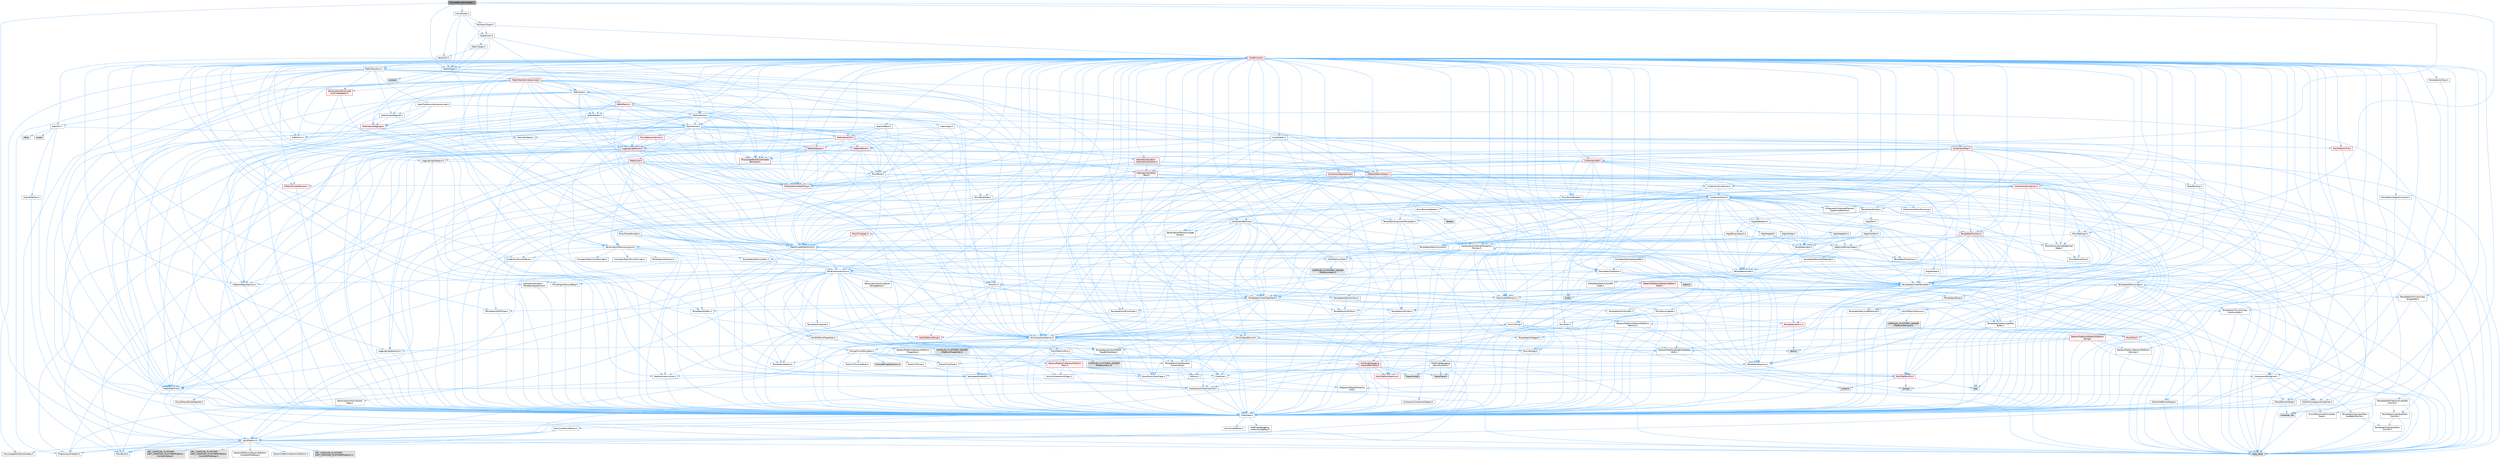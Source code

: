 digraph "ExtrudeBoundaryEdges.h"
{
 // INTERACTIVE_SVG=YES
 // LATEX_PDF_SIZE
  bgcolor="transparent";
  edge [fontname=Helvetica,fontsize=10,labelfontname=Helvetica,labelfontsize=10];
  node [fontname=Helvetica,fontsize=10,shape=box,height=0.2,width=0.4];
  Node1 [id="Node000001",label="ExtrudeBoundaryEdges.h",height=0.2,width=0.4,color="gray40", fillcolor="grey60", style="filled", fontcolor="black",tooltip=" "];
  Node1 -> Node2 [id="edge1_Node000001_Node000002",color="steelblue1",style="solid",tooltip=" "];
  Node2 [id="Node000002",label="Containers/Array.h",height=0.2,width=0.4,color="grey40", fillcolor="white", style="filled",URL="$df/dd0/Array_8h.html",tooltip=" "];
  Node2 -> Node3 [id="edge2_Node000002_Node000003",color="steelblue1",style="solid",tooltip=" "];
  Node3 [id="Node000003",label="CoreTypes.h",height=0.2,width=0.4,color="grey40", fillcolor="white", style="filled",URL="$dc/dec/CoreTypes_8h.html",tooltip=" "];
  Node3 -> Node4 [id="edge3_Node000003_Node000004",color="steelblue1",style="solid",tooltip=" "];
  Node4 [id="Node000004",label="HAL/Platform.h",height=0.2,width=0.4,color="grey40", fillcolor="white", style="filled",URL="$d9/dd0/Platform_8h.html",tooltip=" "];
  Node4 -> Node5 [id="edge4_Node000004_Node000005",color="steelblue1",style="solid",tooltip=" "];
  Node5 [id="Node000005",label="Misc/Build.h",height=0.2,width=0.4,color="grey40", fillcolor="white", style="filled",URL="$d3/dbb/Build_8h.html",tooltip=" "];
  Node4 -> Node6 [id="edge5_Node000004_Node000006",color="steelblue1",style="solid",tooltip=" "];
  Node6 [id="Node000006",label="Misc/LargeWorldCoordinates.h",height=0.2,width=0.4,color="grey40", fillcolor="white", style="filled",URL="$d2/dcb/LargeWorldCoordinates_8h.html",tooltip=" "];
  Node4 -> Node7 [id="edge6_Node000004_Node000007",color="steelblue1",style="solid",tooltip=" "];
  Node7 [id="Node000007",label="type_traits",height=0.2,width=0.4,color="grey60", fillcolor="#E0E0E0", style="filled",tooltip=" "];
  Node4 -> Node8 [id="edge7_Node000004_Node000008",color="steelblue1",style="solid",tooltip=" "];
  Node8 [id="Node000008",label="PreprocessorHelpers.h",height=0.2,width=0.4,color="grey40", fillcolor="white", style="filled",URL="$db/ddb/PreprocessorHelpers_8h.html",tooltip=" "];
  Node4 -> Node9 [id="edge8_Node000004_Node000009",color="steelblue1",style="solid",tooltip=" "];
  Node9 [id="Node000009",label="UBT_COMPILED_PLATFORM\l/UBT_COMPILED_PLATFORMPlatform\lCompilerPreSetup.h",height=0.2,width=0.4,color="grey60", fillcolor="#E0E0E0", style="filled",tooltip=" "];
  Node4 -> Node10 [id="edge9_Node000004_Node000010",color="steelblue1",style="solid",tooltip=" "];
  Node10 [id="Node000010",label="GenericPlatform/GenericPlatform\lCompilerPreSetup.h",height=0.2,width=0.4,color="grey40", fillcolor="white", style="filled",URL="$d9/dc8/GenericPlatformCompilerPreSetup_8h.html",tooltip=" "];
  Node4 -> Node11 [id="edge10_Node000004_Node000011",color="steelblue1",style="solid",tooltip=" "];
  Node11 [id="Node000011",label="GenericPlatform/GenericPlatform.h",height=0.2,width=0.4,color="grey40", fillcolor="white", style="filled",URL="$d6/d84/GenericPlatform_8h.html",tooltip=" "];
  Node4 -> Node12 [id="edge11_Node000004_Node000012",color="steelblue1",style="solid",tooltip=" "];
  Node12 [id="Node000012",label="UBT_COMPILED_PLATFORM\l/UBT_COMPILED_PLATFORMPlatform.h",height=0.2,width=0.4,color="grey60", fillcolor="#E0E0E0", style="filled",tooltip=" "];
  Node4 -> Node13 [id="edge12_Node000004_Node000013",color="steelblue1",style="solid",tooltip=" "];
  Node13 [id="Node000013",label="UBT_COMPILED_PLATFORM\l/UBT_COMPILED_PLATFORMPlatform\lCompilerSetup.h",height=0.2,width=0.4,color="grey60", fillcolor="#E0E0E0", style="filled",tooltip=" "];
  Node3 -> Node14 [id="edge13_Node000003_Node000014",color="steelblue1",style="solid",tooltip=" "];
  Node14 [id="Node000014",label="ProfilingDebugging\l/UMemoryDefines.h",height=0.2,width=0.4,color="grey40", fillcolor="white", style="filled",URL="$d2/da2/UMemoryDefines_8h.html",tooltip=" "];
  Node3 -> Node15 [id="edge14_Node000003_Node000015",color="steelblue1",style="solid",tooltip=" "];
  Node15 [id="Node000015",label="Misc/CoreMiscDefines.h",height=0.2,width=0.4,color="grey40", fillcolor="white", style="filled",URL="$da/d38/CoreMiscDefines_8h.html",tooltip=" "];
  Node15 -> Node4 [id="edge15_Node000015_Node000004",color="steelblue1",style="solid",tooltip=" "];
  Node15 -> Node8 [id="edge16_Node000015_Node000008",color="steelblue1",style="solid",tooltip=" "];
  Node3 -> Node16 [id="edge17_Node000003_Node000016",color="steelblue1",style="solid",tooltip=" "];
  Node16 [id="Node000016",label="Misc/CoreDefines.h",height=0.2,width=0.4,color="grey40", fillcolor="white", style="filled",URL="$d3/dd2/CoreDefines_8h.html",tooltip=" "];
  Node2 -> Node17 [id="edge18_Node000002_Node000017",color="steelblue1",style="solid",tooltip=" "];
  Node17 [id="Node000017",label="Misc/AssertionMacros.h",height=0.2,width=0.4,color="grey40", fillcolor="white", style="filled",URL="$d0/dfa/AssertionMacros_8h.html",tooltip=" "];
  Node17 -> Node3 [id="edge19_Node000017_Node000003",color="steelblue1",style="solid",tooltip=" "];
  Node17 -> Node4 [id="edge20_Node000017_Node000004",color="steelblue1",style="solid",tooltip=" "];
  Node17 -> Node18 [id="edge21_Node000017_Node000018",color="steelblue1",style="solid",tooltip=" "];
  Node18 [id="Node000018",label="HAL/PlatformMisc.h",height=0.2,width=0.4,color="grey40", fillcolor="white", style="filled",URL="$d0/df5/PlatformMisc_8h.html",tooltip=" "];
  Node18 -> Node3 [id="edge22_Node000018_Node000003",color="steelblue1",style="solid",tooltip=" "];
  Node18 -> Node19 [id="edge23_Node000018_Node000019",color="steelblue1",style="solid",tooltip=" "];
  Node19 [id="Node000019",label="GenericPlatform/GenericPlatform\lMisc.h",height=0.2,width=0.4,color="red", fillcolor="#FFF0F0", style="filled",URL="$db/d9a/GenericPlatformMisc_8h.html",tooltip=" "];
  Node19 -> Node20 [id="edge24_Node000019_Node000020",color="steelblue1",style="solid",tooltip=" "];
  Node20 [id="Node000020",label="Containers/StringFwd.h",height=0.2,width=0.4,color="grey40", fillcolor="white", style="filled",URL="$df/d37/StringFwd_8h.html",tooltip=" "];
  Node20 -> Node3 [id="edge25_Node000020_Node000003",color="steelblue1",style="solid",tooltip=" "];
  Node20 -> Node21 [id="edge26_Node000020_Node000021",color="steelblue1",style="solid",tooltip=" "];
  Node21 [id="Node000021",label="Traits/ElementType.h",height=0.2,width=0.4,color="grey40", fillcolor="white", style="filled",URL="$d5/d4f/ElementType_8h.html",tooltip=" "];
  Node21 -> Node4 [id="edge27_Node000021_Node000004",color="steelblue1",style="solid",tooltip=" "];
  Node21 -> Node22 [id="edge28_Node000021_Node000022",color="steelblue1",style="solid",tooltip=" "];
  Node22 [id="Node000022",label="initializer_list",height=0.2,width=0.4,color="grey60", fillcolor="#E0E0E0", style="filled",tooltip=" "];
  Node21 -> Node7 [id="edge29_Node000021_Node000007",color="steelblue1",style="solid",tooltip=" "];
  Node20 -> Node23 [id="edge30_Node000020_Node000023",color="steelblue1",style="solid",tooltip=" "];
  Node23 [id="Node000023",label="Traits/IsContiguousContainer.h",height=0.2,width=0.4,color="grey40", fillcolor="white", style="filled",URL="$d5/d3c/IsContiguousContainer_8h.html",tooltip=" "];
  Node23 -> Node3 [id="edge31_Node000023_Node000003",color="steelblue1",style="solid",tooltip=" "];
  Node23 -> Node24 [id="edge32_Node000023_Node000024",color="steelblue1",style="solid",tooltip=" "];
  Node24 [id="Node000024",label="Misc/StaticAssertComplete\lType.h",height=0.2,width=0.4,color="grey40", fillcolor="white", style="filled",URL="$d5/d4e/StaticAssertCompleteType_8h.html",tooltip=" "];
  Node23 -> Node22 [id="edge33_Node000023_Node000022",color="steelblue1",style="solid",tooltip=" "];
  Node19 -> Node25 [id="edge34_Node000019_Node000025",color="steelblue1",style="solid",tooltip=" "];
  Node25 [id="Node000025",label="CoreFwd.h",height=0.2,width=0.4,color="grey40", fillcolor="white", style="filled",URL="$d1/d1e/CoreFwd_8h.html",tooltip=" "];
  Node25 -> Node3 [id="edge35_Node000025_Node000003",color="steelblue1",style="solid",tooltip=" "];
  Node25 -> Node26 [id="edge36_Node000025_Node000026",color="steelblue1",style="solid",tooltip=" "];
  Node26 [id="Node000026",label="Containers/ContainersFwd.h",height=0.2,width=0.4,color="grey40", fillcolor="white", style="filled",URL="$d4/d0a/ContainersFwd_8h.html",tooltip=" "];
  Node26 -> Node4 [id="edge37_Node000026_Node000004",color="steelblue1",style="solid",tooltip=" "];
  Node26 -> Node3 [id="edge38_Node000026_Node000003",color="steelblue1",style="solid",tooltip=" "];
  Node26 -> Node23 [id="edge39_Node000026_Node000023",color="steelblue1",style="solid",tooltip=" "];
  Node25 -> Node27 [id="edge40_Node000025_Node000027",color="steelblue1",style="solid",tooltip=" "];
  Node27 [id="Node000027",label="Math/MathFwd.h",height=0.2,width=0.4,color="grey40", fillcolor="white", style="filled",URL="$d2/d10/MathFwd_8h.html",tooltip=" "];
  Node27 -> Node4 [id="edge41_Node000027_Node000004",color="steelblue1",style="solid",tooltip=" "];
  Node25 -> Node28 [id="edge42_Node000025_Node000028",color="steelblue1",style="solid",tooltip=" "];
  Node28 [id="Node000028",label="UObject/UObjectHierarchy\lFwd.h",height=0.2,width=0.4,color="grey40", fillcolor="white", style="filled",URL="$d3/d13/UObjectHierarchyFwd_8h.html",tooltip=" "];
  Node19 -> Node3 [id="edge43_Node000019_Node000003",color="steelblue1",style="solid",tooltip=" "];
  Node19 -> Node30 [id="edge44_Node000019_Node000030",color="steelblue1",style="solid",tooltip=" "];
  Node30 [id="Node000030",label="HAL/PlatformCrt.h",height=0.2,width=0.4,color="red", fillcolor="#FFF0F0", style="filled",URL="$d8/d75/PlatformCrt_8h.html",tooltip=" "];
  Node30 -> Node31 [id="edge45_Node000030_Node000031",color="steelblue1",style="solid",tooltip=" "];
  Node31 [id="Node000031",label="new",height=0.2,width=0.4,color="grey60", fillcolor="#E0E0E0", style="filled",tooltip=" "];
  Node30 -> Node32 [id="edge46_Node000030_Node000032",color="steelblue1",style="solid",tooltip=" "];
  Node32 [id="Node000032",label="wchar.h",height=0.2,width=0.4,color="grey60", fillcolor="#E0E0E0", style="filled",tooltip=" "];
  Node30 -> Node39 [id="edge47_Node000030_Node000039",color="steelblue1",style="solid",tooltip=" "];
  Node39 [id="Node000039",label="string.h",height=0.2,width=0.4,color="grey60", fillcolor="#E0E0E0", style="filled",tooltip=" "];
  Node19 -> Node40 [id="edge48_Node000019_Node000040",color="steelblue1",style="solid",tooltip=" "];
  Node40 [id="Node000040",label="Math/NumericLimits.h",height=0.2,width=0.4,color="grey40", fillcolor="white", style="filled",URL="$df/d1b/NumericLimits_8h.html",tooltip=" "];
  Node40 -> Node3 [id="edge49_Node000040_Node000003",color="steelblue1",style="solid",tooltip=" "];
  Node19 -> Node41 [id="edge50_Node000019_Node000041",color="steelblue1",style="solid",tooltip=" "];
  Node41 [id="Node000041",label="Misc/CompressionFlags.h",height=0.2,width=0.4,color="grey40", fillcolor="white", style="filled",URL="$d9/d76/CompressionFlags_8h.html",tooltip=" "];
  Node19 -> Node42 [id="edge51_Node000019_Node000042",color="steelblue1",style="solid",tooltip=" "];
  Node42 [id="Node000042",label="Misc/EnumClassFlags.h",height=0.2,width=0.4,color="grey40", fillcolor="white", style="filled",URL="$d8/de7/EnumClassFlags_8h.html",tooltip=" "];
  Node18 -> Node45 [id="edge52_Node000018_Node000045",color="steelblue1",style="solid",tooltip=" "];
  Node45 [id="Node000045",label="COMPILED_PLATFORM_HEADER\l(PlatformMisc.h)",height=0.2,width=0.4,color="grey60", fillcolor="#E0E0E0", style="filled",tooltip=" "];
  Node18 -> Node46 [id="edge53_Node000018_Node000046",color="steelblue1",style="solid",tooltip=" "];
  Node46 [id="Node000046",label="ProfilingDebugging\l/CpuProfilerTrace.h",height=0.2,width=0.4,color="red", fillcolor="#FFF0F0", style="filled",URL="$da/dcb/CpuProfilerTrace_8h.html",tooltip=" "];
  Node46 -> Node3 [id="edge54_Node000046_Node000003",color="steelblue1",style="solid",tooltip=" "];
  Node46 -> Node26 [id="edge55_Node000046_Node000026",color="steelblue1",style="solid",tooltip=" "];
  Node46 -> Node47 [id="edge56_Node000046_Node000047",color="steelblue1",style="solid",tooltip=" "];
  Node47 [id="Node000047",label="HAL/PlatformAtomics.h",height=0.2,width=0.4,color="red", fillcolor="#FFF0F0", style="filled",URL="$d3/d36/PlatformAtomics_8h.html",tooltip=" "];
  Node47 -> Node3 [id="edge57_Node000047_Node000003",color="steelblue1",style="solid",tooltip=" "];
  Node46 -> Node8 [id="edge58_Node000046_Node000008",color="steelblue1",style="solid",tooltip=" "];
  Node46 -> Node5 [id="edge59_Node000046_Node000005",color="steelblue1",style="solid",tooltip=" "];
  Node46 -> Node50 [id="edge60_Node000046_Node000050",color="steelblue1",style="solid",tooltip=" "];
  Node50 [id="Node000050",label="Trace/Config.h",height=0.2,width=0.4,color="grey60", fillcolor="#E0E0E0", style="filled",tooltip=" "];
  Node46 -> Node53 [id="edge61_Node000046_Node000053",color="steelblue1",style="solid",tooltip=" "];
  Node53 [id="Node000053",label="Trace/Trace.h",height=0.2,width=0.4,color="grey60", fillcolor="#E0E0E0", style="filled",tooltip=" "];
  Node17 -> Node8 [id="edge62_Node000017_Node000008",color="steelblue1",style="solid",tooltip=" "];
  Node17 -> Node54 [id="edge63_Node000017_Node000054",color="steelblue1",style="solid",tooltip=" "];
  Node54 [id="Node000054",label="Templates/EnableIf.h",height=0.2,width=0.4,color="grey40", fillcolor="white", style="filled",URL="$d7/d60/EnableIf_8h.html",tooltip=" "];
  Node54 -> Node3 [id="edge64_Node000054_Node000003",color="steelblue1",style="solid",tooltip=" "];
  Node17 -> Node55 [id="edge65_Node000017_Node000055",color="steelblue1",style="solid",tooltip=" "];
  Node55 [id="Node000055",label="Templates/IsArrayOrRefOf\lTypeByPredicate.h",height=0.2,width=0.4,color="grey40", fillcolor="white", style="filled",URL="$d6/da1/IsArrayOrRefOfTypeByPredicate_8h.html",tooltip=" "];
  Node55 -> Node3 [id="edge66_Node000055_Node000003",color="steelblue1",style="solid",tooltip=" "];
  Node17 -> Node56 [id="edge67_Node000017_Node000056",color="steelblue1",style="solid",tooltip=" "];
  Node56 [id="Node000056",label="Templates/IsValidVariadic\lFunctionArg.h",height=0.2,width=0.4,color="grey40", fillcolor="white", style="filled",URL="$d0/dc8/IsValidVariadicFunctionArg_8h.html",tooltip=" "];
  Node56 -> Node3 [id="edge68_Node000056_Node000003",color="steelblue1",style="solid",tooltip=" "];
  Node56 -> Node57 [id="edge69_Node000056_Node000057",color="steelblue1",style="solid",tooltip=" "];
  Node57 [id="Node000057",label="IsEnum.h",height=0.2,width=0.4,color="grey40", fillcolor="white", style="filled",URL="$d4/de5/IsEnum_8h.html",tooltip=" "];
  Node56 -> Node7 [id="edge70_Node000056_Node000007",color="steelblue1",style="solid",tooltip=" "];
  Node17 -> Node58 [id="edge71_Node000017_Node000058",color="steelblue1",style="solid",tooltip=" "];
  Node58 [id="Node000058",label="Traits/IsCharEncodingCompatible\lWith.h",height=0.2,width=0.4,color="grey40", fillcolor="white", style="filled",URL="$df/dd1/IsCharEncodingCompatibleWith_8h.html",tooltip=" "];
  Node58 -> Node7 [id="edge72_Node000058_Node000007",color="steelblue1",style="solid",tooltip=" "];
  Node58 -> Node59 [id="edge73_Node000058_Node000059",color="steelblue1",style="solid",tooltip=" "];
  Node59 [id="Node000059",label="Traits/IsCharType.h",height=0.2,width=0.4,color="grey40", fillcolor="white", style="filled",URL="$db/d51/IsCharType_8h.html",tooltip=" "];
  Node59 -> Node3 [id="edge74_Node000059_Node000003",color="steelblue1",style="solid",tooltip=" "];
  Node17 -> Node60 [id="edge75_Node000017_Node000060",color="steelblue1",style="solid",tooltip=" "];
  Node60 [id="Node000060",label="Misc/VarArgs.h",height=0.2,width=0.4,color="grey40", fillcolor="white", style="filled",URL="$d5/d6f/VarArgs_8h.html",tooltip=" "];
  Node60 -> Node3 [id="edge76_Node000060_Node000003",color="steelblue1",style="solid",tooltip=" "];
  Node17 -> Node61 [id="edge77_Node000017_Node000061",color="steelblue1",style="solid",tooltip=" "];
  Node61 [id="Node000061",label="String/FormatStringSan.h",height=0.2,width=0.4,color="grey40", fillcolor="white", style="filled",URL="$d3/d8b/FormatStringSan_8h.html",tooltip=" "];
  Node61 -> Node7 [id="edge78_Node000061_Node000007",color="steelblue1",style="solid",tooltip=" "];
  Node61 -> Node3 [id="edge79_Node000061_Node000003",color="steelblue1",style="solid",tooltip=" "];
  Node61 -> Node62 [id="edge80_Node000061_Node000062",color="steelblue1",style="solid",tooltip=" "];
  Node62 [id="Node000062",label="Templates/Requires.h",height=0.2,width=0.4,color="grey40", fillcolor="white", style="filled",URL="$dc/d96/Requires_8h.html",tooltip=" "];
  Node62 -> Node54 [id="edge81_Node000062_Node000054",color="steelblue1",style="solid",tooltip=" "];
  Node62 -> Node7 [id="edge82_Node000062_Node000007",color="steelblue1",style="solid",tooltip=" "];
  Node61 -> Node63 [id="edge83_Node000061_Node000063",color="steelblue1",style="solid",tooltip=" "];
  Node63 [id="Node000063",label="Templates/Identity.h",height=0.2,width=0.4,color="grey40", fillcolor="white", style="filled",URL="$d0/dd5/Identity_8h.html",tooltip=" "];
  Node61 -> Node56 [id="edge84_Node000061_Node000056",color="steelblue1",style="solid",tooltip=" "];
  Node61 -> Node59 [id="edge85_Node000061_Node000059",color="steelblue1",style="solid",tooltip=" "];
  Node61 -> Node64 [id="edge86_Node000061_Node000064",color="steelblue1",style="solid",tooltip=" "];
  Node64 [id="Node000064",label="Traits/IsTEnumAsByte.h",height=0.2,width=0.4,color="grey40", fillcolor="white", style="filled",URL="$d1/de6/IsTEnumAsByte_8h.html",tooltip=" "];
  Node61 -> Node65 [id="edge87_Node000061_Node000065",color="steelblue1",style="solid",tooltip=" "];
  Node65 [id="Node000065",label="Traits/IsTString.h",height=0.2,width=0.4,color="grey40", fillcolor="white", style="filled",URL="$d0/df8/IsTString_8h.html",tooltip=" "];
  Node65 -> Node26 [id="edge88_Node000065_Node000026",color="steelblue1",style="solid",tooltip=" "];
  Node61 -> Node26 [id="edge89_Node000061_Node000026",color="steelblue1",style="solid",tooltip=" "];
  Node61 -> Node66 [id="edge90_Node000061_Node000066",color="steelblue1",style="solid",tooltip=" "];
  Node66 [id="Node000066",label="FormatStringSanErrors.inl",height=0.2,width=0.4,color="grey60", fillcolor="#E0E0E0", style="filled",tooltip=" "];
  Node17 -> Node67 [id="edge91_Node000017_Node000067",color="steelblue1",style="solid",tooltip=" "];
  Node67 [id="Node000067",label="atomic",height=0.2,width=0.4,color="grey60", fillcolor="#E0E0E0", style="filled",tooltip=" "];
  Node2 -> Node68 [id="edge92_Node000002_Node000068",color="steelblue1",style="solid",tooltip=" "];
  Node68 [id="Node000068",label="Misc/IntrusiveUnsetOptional\lState.h",height=0.2,width=0.4,color="grey40", fillcolor="white", style="filled",URL="$d2/d0a/IntrusiveUnsetOptionalState_8h.html",tooltip=" "];
  Node68 -> Node69 [id="edge93_Node000068_Node000069",color="steelblue1",style="solid",tooltip=" "];
  Node69 [id="Node000069",label="Misc/OptionalFwd.h",height=0.2,width=0.4,color="grey40", fillcolor="white", style="filled",URL="$dc/d50/OptionalFwd_8h.html",tooltip=" "];
  Node2 -> Node70 [id="edge94_Node000002_Node000070",color="steelblue1",style="solid",tooltip=" "];
  Node70 [id="Node000070",label="Misc/ReverseIterate.h",height=0.2,width=0.4,color="grey40", fillcolor="white", style="filled",URL="$db/de3/ReverseIterate_8h.html",tooltip=" "];
  Node70 -> Node4 [id="edge95_Node000070_Node000004",color="steelblue1",style="solid",tooltip=" "];
  Node70 -> Node71 [id="edge96_Node000070_Node000071",color="steelblue1",style="solid",tooltip=" "];
  Node71 [id="Node000071",label="iterator",height=0.2,width=0.4,color="grey60", fillcolor="#E0E0E0", style="filled",tooltip=" "];
  Node2 -> Node72 [id="edge97_Node000002_Node000072",color="steelblue1",style="solid",tooltip=" "];
  Node72 [id="Node000072",label="HAL/UnrealMemory.h",height=0.2,width=0.4,color="grey40", fillcolor="white", style="filled",URL="$d9/d96/UnrealMemory_8h.html",tooltip=" "];
  Node72 -> Node3 [id="edge98_Node000072_Node000003",color="steelblue1",style="solid",tooltip=" "];
  Node72 -> Node73 [id="edge99_Node000072_Node000073",color="steelblue1",style="solid",tooltip=" "];
  Node73 [id="Node000073",label="GenericPlatform/GenericPlatform\lMemory.h",height=0.2,width=0.4,color="grey40", fillcolor="white", style="filled",URL="$dd/d22/GenericPlatformMemory_8h.html",tooltip=" "];
  Node73 -> Node25 [id="edge100_Node000073_Node000025",color="steelblue1",style="solid",tooltip=" "];
  Node73 -> Node3 [id="edge101_Node000073_Node000003",color="steelblue1",style="solid",tooltip=" "];
  Node73 -> Node74 [id="edge102_Node000073_Node000074",color="steelblue1",style="solid",tooltip=" "];
  Node74 [id="Node000074",label="HAL/PlatformString.h",height=0.2,width=0.4,color="red", fillcolor="#FFF0F0", style="filled",URL="$db/db5/PlatformString_8h.html",tooltip=" "];
  Node74 -> Node3 [id="edge103_Node000074_Node000003",color="steelblue1",style="solid",tooltip=" "];
  Node73 -> Node39 [id="edge104_Node000073_Node000039",color="steelblue1",style="solid",tooltip=" "];
  Node73 -> Node32 [id="edge105_Node000073_Node000032",color="steelblue1",style="solid",tooltip=" "];
  Node72 -> Node76 [id="edge106_Node000072_Node000076",color="steelblue1",style="solid",tooltip=" "];
  Node76 [id="Node000076",label="HAL/MemoryBase.h",height=0.2,width=0.4,color="grey40", fillcolor="white", style="filled",URL="$d6/d9f/MemoryBase_8h.html",tooltip=" "];
  Node76 -> Node3 [id="edge107_Node000076_Node000003",color="steelblue1",style="solid",tooltip=" "];
  Node76 -> Node47 [id="edge108_Node000076_Node000047",color="steelblue1",style="solid",tooltip=" "];
  Node76 -> Node30 [id="edge109_Node000076_Node000030",color="steelblue1",style="solid",tooltip=" "];
  Node76 -> Node77 [id="edge110_Node000076_Node000077",color="steelblue1",style="solid",tooltip=" "];
  Node77 [id="Node000077",label="Misc/Exec.h",height=0.2,width=0.4,color="grey40", fillcolor="white", style="filled",URL="$de/ddb/Exec_8h.html",tooltip=" "];
  Node77 -> Node3 [id="edge111_Node000077_Node000003",color="steelblue1",style="solid",tooltip=" "];
  Node77 -> Node17 [id="edge112_Node000077_Node000017",color="steelblue1",style="solid",tooltip=" "];
  Node76 -> Node78 [id="edge113_Node000076_Node000078",color="steelblue1",style="solid",tooltip=" "];
  Node78 [id="Node000078",label="Misc/OutputDevice.h",height=0.2,width=0.4,color="grey40", fillcolor="white", style="filled",URL="$d7/d32/OutputDevice_8h.html",tooltip=" "];
  Node78 -> Node25 [id="edge114_Node000078_Node000025",color="steelblue1",style="solid",tooltip=" "];
  Node78 -> Node3 [id="edge115_Node000078_Node000003",color="steelblue1",style="solid",tooltip=" "];
  Node78 -> Node79 [id="edge116_Node000078_Node000079",color="steelblue1",style="solid",tooltip=" "];
  Node79 [id="Node000079",label="Logging/LogVerbosity.h",height=0.2,width=0.4,color="grey40", fillcolor="white", style="filled",URL="$d2/d8f/LogVerbosity_8h.html",tooltip=" "];
  Node79 -> Node3 [id="edge117_Node000079_Node000003",color="steelblue1",style="solid",tooltip=" "];
  Node78 -> Node60 [id="edge118_Node000078_Node000060",color="steelblue1",style="solid",tooltip=" "];
  Node78 -> Node55 [id="edge119_Node000078_Node000055",color="steelblue1",style="solid",tooltip=" "];
  Node78 -> Node56 [id="edge120_Node000078_Node000056",color="steelblue1",style="solid",tooltip=" "];
  Node78 -> Node58 [id="edge121_Node000078_Node000058",color="steelblue1",style="solid",tooltip=" "];
  Node76 -> Node80 [id="edge122_Node000076_Node000080",color="steelblue1",style="solid",tooltip=" "];
  Node80 [id="Node000080",label="Templates/Atomic.h",height=0.2,width=0.4,color="red", fillcolor="#FFF0F0", style="filled",URL="$d3/d91/Atomic_8h.html",tooltip=" "];
  Node80 -> Node83 [id="edge123_Node000080_Node000083",color="steelblue1",style="solid",tooltip=" "];
  Node83 [id="Node000083",label="Templates/IsIntegral.h",height=0.2,width=0.4,color="grey40", fillcolor="white", style="filled",URL="$da/d64/IsIntegral_8h.html",tooltip=" "];
  Node83 -> Node3 [id="edge124_Node000083_Node000003",color="steelblue1",style="solid",tooltip=" "];
  Node80 -> Node67 [id="edge125_Node000080_Node000067",color="steelblue1",style="solid",tooltip=" "];
  Node72 -> Node89 [id="edge126_Node000072_Node000089",color="steelblue1",style="solid",tooltip=" "];
  Node89 [id="Node000089",label="HAL/PlatformMemory.h",height=0.2,width=0.4,color="grey40", fillcolor="white", style="filled",URL="$de/d68/PlatformMemory_8h.html",tooltip=" "];
  Node89 -> Node3 [id="edge127_Node000089_Node000003",color="steelblue1",style="solid",tooltip=" "];
  Node89 -> Node73 [id="edge128_Node000089_Node000073",color="steelblue1",style="solid",tooltip=" "];
  Node89 -> Node90 [id="edge129_Node000089_Node000090",color="steelblue1",style="solid",tooltip=" "];
  Node90 [id="Node000090",label="COMPILED_PLATFORM_HEADER\l(PlatformMemory.h)",height=0.2,width=0.4,color="grey60", fillcolor="#E0E0E0", style="filled",tooltip=" "];
  Node72 -> Node91 [id="edge130_Node000072_Node000091",color="steelblue1",style="solid",tooltip=" "];
  Node91 [id="Node000091",label="ProfilingDebugging\l/MemoryTrace.h",height=0.2,width=0.4,color="grey40", fillcolor="white", style="filled",URL="$da/dd7/MemoryTrace_8h.html",tooltip=" "];
  Node91 -> Node4 [id="edge131_Node000091_Node000004",color="steelblue1",style="solid",tooltip=" "];
  Node91 -> Node42 [id="edge132_Node000091_Node000042",color="steelblue1",style="solid",tooltip=" "];
  Node91 -> Node50 [id="edge133_Node000091_Node000050",color="steelblue1",style="solid",tooltip=" "];
  Node91 -> Node53 [id="edge134_Node000091_Node000053",color="steelblue1",style="solid",tooltip=" "];
  Node72 -> Node92 [id="edge135_Node000072_Node000092",color="steelblue1",style="solid",tooltip=" "];
  Node92 [id="Node000092",label="Templates/IsPointer.h",height=0.2,width=0.4,color="grey40", fillcolor="white", style="filled",URL="$d7/d05/IsPointer_8h.html",tooltip=" "];
  Node92 -> Node3 [id="edge136_Node000092_Node000003",color="steelblue1",style="solid",tooltip=" "];
  Node2 -> Node93 [id="edge137_Node000002_Node000093",color="steelblue1",style="solid",tooltip=" "];
  Node93 [id="Node000093",label="Templates/UnrealTypeTraits.h",height=0.2,width=0.4,color="grey40", fillcolor="white", style="filled",URL="$d2/d2d/UnrealTypeTraits_8h.html",tooltip=" "];
  Node93 -> Node3 [id="edge138_Node000093_Node000003",color="steelblue1",style="solid",tooltip=" "];
  Node93 -> Node92 [id="edge139_Node000093_Node000092",color="steelblue1",style="solid",tooltip=" "];
  Node93 -> Node17 [id="edge140_Node000093_Node000017",color="steelblue1",style="solid",tooltip=" "];
  Node93 -> Node85 [id="edge141_Node000093_Node000085",color="steelblue1",style="solid",tooltip=" "];
  Node85 [id="Node000085",label="Templates/AndOrNot.h",height=0.2,width=0.4,color="grey40", fillcolor="white", style="filled",URL="$db/d0a/AndOrNot_8h.html",tooltip=" "];
  Node85 -> Node3 [id="edge142_Node000085_Node000003",color="steelblue1",style="solid",tooltip=" "];
  Node93 -> Node54 [id="edge143_Node000093_Node000054",color="steelblue1",style="solid",tooltip=" "];
  Node93 -> Node94 [id="edge144_Node000093_Node000094",color="steelblue1",style="solid",tooltip=" "];
  Node94 [id="Node000094",label="Templates/IsArithmetic.h",height=0.2,width=0.4,color="grey40", fillcolor="white", style="filled",URL="$d2/d5d/IsArithmetic_8h.html",tooltip=" "];
  Node94 -> Node3 [id="edge145_Node000094_Node000003",color="steelblue1",style="solid",tooltip=" "];
  Node93 -> Node57 [id="edge146_Node000093_Node000057",color="steelblue1",style="solid",tooltip=" "];
  Node93 -> Node95 [id="edge147_Node000093_Node000095",color="steelblue1",style="solid",tooltip=" "];
  Node95 [id="Node000095",label="Templates/Models.h",height=0.2,width=0.4,color="grey40", fillcolor="white", style="filled",URL="$d3/d0c/Models_8h.html",tooltip=" "];
  Node95 -> Node63 [id="edge148_Node000095_Node000063",color="steelblue1",style="solid",tooltip=" "];
  Node93 -> Node96 [id="edge149_Node000093_Node000096",color="steelblue1",style="solid",tooltip=" "];
  Node96 [id="Node000096",label="Templates/IsPODType.h",height=0.2,width=0.4,color="grey40", fillcolor="white", style="filled",URL="$d7/db1/IsPODType_8h.html",tooltip=" "];
  Node96 -> Node3 [id="edge150_Node000096_Node000003",color="steelblue1",style="solid",tooltip=" "];
  Node93 -> Node97 [id="edge151_Node000093_Node000097",color="steelblue1",style="solid",tooltip=" "];
  Node97 [id="Node000097",label="Templates/IsUECoreType.h",height=0.2,width=0.4,color="grey40", fillcolor="white", style="filled",URL="$d1/db8/IsUECoreType_8h.html",tooltip=" "];
  Node97 -> Node3 [id="edge152_Node000097_Node000003",color="steelblue1",style="solid",tooltip=" "];
  Node97 -> Node7 [id="edge153_Node000097_Node000007",color="steelblue1",style="solid",tooltip=" "];
  Node93 -> Node86 [id="edge154_Node000093_Node000086",color="steelblue1",style="solid",tooltip=" "];
  Node86 [id="Node000086",label="Templates/IsTriviallyCopy\lConstructible.h",height=0.2,width=0.4,color="grey40", fillcolor="white", style="filled",URL="$d3/d78/IsTriviallyCopyConstructible_8h.html",tooltip=" "];
  Node86 -> Node3 [id="edge155_Node000086_Node000003",color="steelblue1",style="solid",tooltip=" "];
  Node86 -> Node7 [id="edge156_Node000086_Node000007",color="steelblue1",style="solid",tooltip=" "];
  Node2 -> Node98 [id="edge157_Node000002_Node000098",color="steelblue1",style="solid",tooltip=" "];
  Node98 [id="Node000098",label="Templates/UnrealTemplate.h",height=0.2,width=0.4,color="grey40", fillcolor="white", style="filled",URL="$d4/d24/UnrealTemplate_8h.html",tooltip=" "];
  Node98 -> Node3 [id="edge158_Node000098_Node000003",color="steelblue1",style="solid",tooltip=" "];
  Node98 -> Node92 [id="edge159_Node000098_Node000092",color="steelblue1",style="solid",tooltip=" "];
  Node98 -> Node72 [id="edge160_Node000098_Node000072",color="steelblue1",style="solid",tooltip=" "];
  Node98 -> Node99 [id="edge161_Node000098_Node000099",color="steelblue1",style="solid",tooltip=" "];
  Node99 [id="Node000099",label="Templates/CopyQualifiers\lAndRefsFromTo.h",height=0.2,width=0.4,color="grey40", fillcolor="white", style="filled",URL="$d3/db3/CopyQualifiersAndRefsFromTo_8h.html",tooltip=" "];
  Node99 -> Node100 [id="edge162_Node000099_Node000100",color="steelblue1",style="solid",tooltip=" "];
  Node100 [id="Node000100",label="Templates/CopyQualifiers\lFromTo.h",height=0.2,width=0.4,color="grey40", fillcolor="white", style="filled",URL="$d5/db4/CopyQualifiersFromTo_8h.html",tooltip=" "];
  Node98 -> Node93 [id="edge163_Node000098_Node000093",color="steelblue1",style="solid",tooltip=" "];
  Node98 -> Node101 [id="edge164_Node000098_Node000101",color="steelblue1",style="solid",tooltip=" "];
  Node101 [id="Node000101",label="Templates/RemoveReference.h",height=0.2,width=0.4,color="grey40", fillcolor="white", style="filled",URL="$da/dbe/RemoveReference_8h.html",tooltip=" "];
  Node101 -> Node3 [id="edge165_Node000101_Node000003",color="steelblue1",style="solid",tooltip=" "];
  Node98 -> Node62 [id="edge166_Node000098_Node000062",color="steelblue1",style="solid",tooltip=" "];
  Node98 -> Node102 [id="edge167_Node000098_Node000102",color="steelblue1",style="solid",tooltip=" "];
  Node102 [id="Node000102",label="Templates/TypeCompatible\lBytes.h",height=0.2,width=0.4,color="grey40", fillcolor="white", style="filled",URL="$df/d0a/TypeCompatibleBytes_8h.html",tooltip=" "];
  Node102 -> Node3 [id="edge168_Node000102_Node000003",color="steelblue1",style="solid",tooltip=" "];
  Node102 -> Node39 [id="edge169_Node000102_Node000039",color="steelblue1",style="solid",tooltip=" "];
  Node102 -> Node31 [id="edge170_Node000102_Node000031",color="steelblue1",style="solid",tooltip=" "];
  Node102 -> Node7 [id="edge171_Node000102_Node000007",color="steelblue1",style="solid",tooltip=" "];
  Node98 -> Node63 [id="edge172_Node000098_Node000063",color="steelblue1",style="solid",tooltip=" "];
  Node98 -> Node23 [id="edge173_Node000098_Node000023",color="steelblue1",style="solid",tooltip=" "];
  Node98 -> Node103 [id="edge174_Node000098_Node000103",color="steelblue1",style="solid",tooltip=" "];
  Node103 [id="Node000103",label="Traits/UseBitwiseSwap.h",height=0.2,width=0.4,color="grey40", fillcolor="white", style="filled",URL="$db/df3/UseBitwiseSwap_8h.html",tooltip=" "];
  Node103 -> Node3 [id="edge175_Node000103_Node000003",color="steelblue1",style="solid",tooltip=" "];
  Node103 -> Node7 [id="edge176_Node000103_Node000007",color="steelblue1",style="solid",tooltip=" "];
  Node98 -> Node7 [id="edge177_Node000098_Node000007",color="steelblue1",style="solid",tooltip=" "];
  Node2 -> Node104 [id="edge178_Node000002_Node000104",color="steelblue1",style="solid",tooltip=" "];
  Node104 [id="Node000104",label="Containers/AllowShrinking.h",height=0.2,width=0.4,color="grey40", fillcolor="white", style="filled",URL="$d7/d1a/AllowShrinking_8h.html",tooltip=" "];
  Node104 -> Node3 [id="edge179_Node000104_Node000003",color="steelblue1",style="solid",tooltip=" "];
  Node2 -> Node105 [id="edge180_Node000002_Node000105",color="steelblue1",style="solid",tooltip=" "];
  Node105 [id="Node000105",label="Containers/ContainerAllocation\lPolicies.h",height=0.2,width=0.4,color="grey40", fillcolor="white", style="filled",URL="$d7/dff/ContainerAllocationPolicies_8h.html",tooltip=" "];
  Node105 -> Node3 [id="edge181_Node000105_Node000003",color="steelblue1",style="solid",tooltip=" "];
  Node105 -> Node106 [id="edge182_Node000105_Node000106",color="steelblue1",style="solid",tooltip=" "];
  Node106 [id="Node000106",label="Containers/ContainerHelpers.h",height=0.2,width=0.4,color="grey40", fillcolor="white", style="filled",URL="$d7/d33/ContainerHelpers_8h.html",tooltip=" "];
  Node106 -> Node3 [id="edge183_Node000106_Node000003",color="steelblue1",style="solid",tooltip=" "];
  Node105 -> Node105 [id="edge184_Node000105_Node000105",color="steelblue1",style="solid",tooltip=" "];
  Node105 -> Node107 [id="edge185_Node000105_Node000107",color="steelblue1",style="solid",tooltip=" "];
  Node107 [id="Node000107",label="HAL/PlatformMath.h",height=0.2,width=0.4,color="grey40", fillcolor="white", style="filled",URL="$dc/d53/PlatformMath_8h.html",tooltip=" "];
  Node107 -> Node3 [id="edge186_Node000107_Node000003",color="steelblue1",style="solid",tooltip=" "];
  Node107 -> Node108 [id="edge187_Node000107_Node000108",color="steelblue1",style="solid",tooltip=" "];
  Node108 [id="Node000108",label="GenericPlatform/GenericPlatform\lMath.h",height=0.2,width=0.4,color="red", fillcolor="#FFF0F0", style="filled",URL="$d5/d79/GenericPlatformMath_8h.html",tooltip=" "];
  Node108 -> Node3 [id="edge188_Node000108_Node000003",color="steelblue1",style="solid",tooltip=" "];
  Node108 -> Node26 [id="edge189_Node000108_Node000026",color="steelblue1",style="solid",tooltip=" "];
  Node108 -> Node30 [id="edge190_Node000108_Node000030",color="steelblue1",style="solid",tooltip=" "];
  Node108 -> Node85 [id="edge191_Node000108_Node000085",color="steelblue1",style="solid",tooltip=" "];
  Node108 -> Node109 [id="edge192_Node000108_Node000109",color="steelblue1",style="solid",tooltip=" "];
  Node109 [id="Node000109",label="Templates/Decay.h",height=0.2,width=0.4,color="grey40", fillcolor="white", style="filled",URL="$dd/d0f/Decay_8h.html",tooltip=" "];
  Node109 -> Node3 [id="edge193_Node000109_Node000003",color="steelblue1",style="solid",tooltip=" "];
  Node109 -> Node101 [id="edge194_Node000109_Node000101",color="steelblue1",style="solid",tooltip=" "];
  Node109 -> Node7 [id="edge195_Node000109_Node000007",color="steelblue1",style="solid",tooltip=" "];
  Node108 -> Node93 [id="edge196_Node000108_Node000093",color="steelblue1",style="solid",tooltip=" "];
  Node108 -> Node62 [id="edge197_Node000108_Node000062",color="steelblue1",style="solid",tooltip=" "];
  Node108 -> Node102 [id="edge198_Node000108_Node000102",color="steelblue1",style="solid",tooltip=" "];
  Node108 -> Node113 [id="edge199_Node000108_Node000113",color="steelblue1",style="solid",tooltip=" "];
  Node113 [id="Node000113",label="limits",height=0.2,width=0.4,color="grey60", fillcolor="#E0E0E0", style="filled",tooltip=" "];
  Node108 -> Node7 [id="edge200_Node000108_Node000007",color="steelblue1",style="solid",tooltip=" "];
  Node107 -> Node114 [id="edge201_Node000107_Node000114",color="steelblue1",style="solid",tooltip=" "];
  Node114 [id="Node000114",label="COMPILED_PLATFORM_HEADER\l(PlatformMath.h)",height=0.2,width=0.4,color="grey60", fillcolor="#E0E0E0", style="filled",tooltip=" "];
  Node105 -> Node72 [id="edge202_Node000105_Node000072",color="steelblue1",style="solid",tooltip=" "];
  Node105 -> Node40 [id="edge203_Node000105_Node000040",color="steelblue1",style="solid",tooltip=" "];
  Node105 -> Node17 [id="edge204_Node000105_Node000017",color="steelblue1",style="solid",tooltip=" "];
  Node105 -> Node115 [id="edge205_Node000105_Node000115",color="steelblue1",style="solid",tooltip=" "];
  Node115 [id="Node000115",label="Templates/IsPolymorphic.h",height=0.2,width=0.4,color="grey40", fillcolor="white", style="filled",URL="$dc/d20/IsPolymorphic_8h.html",tooltip=" "];
  Node105 -> Node116 [id="edge206_Node000105_Node000116",color="steelblue1",style="solid",tooltip=" "];
  Node116 [id="Node000116",label="Templates/MemoryOps.h",height=0.2,width=0.4,color="grey40", fillcolor="white", style="filled",URL="$db/dea/MemoryOps_8h.html",tooltip=" "];
  Node116 -> Node3 [id="edge207_Node000116_Node000003",color="steelblue1",style="solid",tooltip=" "];
  Node116 -> Node72 [id="edge208_Node000116_Node000072",color="steelblue1",style="solid",tooltip=" "];
  Node116 -> Node87 [id="edge209_Node000116_Node000087",color="steelblue1",style="solid",tooltip=" "];
  Node87 [id="Node000087",label="Templates/IsTriviallyCopy\lAssignable.h",height=0.2,width=0.4,color="grey40", fillcolor="white", style="filled",URL="$d2/df2/IsTriviallyCopyAssignable_8h.html",tooltip=" "];
  Node87 -> Node3 [id="edge210_Node000087_Node000003",color="steelblue1",style="solid",tooltip=" "];
  Node87 -> Node7 [id="edge211_Node000087_Node000007",color="steelblue1",style="solid",tooltip=" "];
  Node116 -> Node86 [id="edge212_Node000116_Node000086",color="steelblue1",style="solid",tooltip=" "];
  Node116 -> Node62 [id="edge213_Node000116_Node000062",color="steelblue1",style="solid",tooltip=" "];
  Node116 -> Node93 [id="edge214_Node000116_Node000093",color="steelblue1",style="solid",tooltip=" "];
  Node116 -> Node103 [id="edge215_Node000116_Node000103",color="steelblue1",style="solid",tooltip=" "];
  Node116 -> Node31 [id="edge216_Node000116_Node000031",color="steelblue1",style="solid",tooltip=" "];
  Node116 -> Node7 [id="edge217_Node000116_Node000007",color="steelblue1",style="solid",tooltip=" "];
  Node105 -> Node102 [id="edge218_Node000105_Node000102",color="steelblue1",style="solid",tooltip=" "];
  Node105 -> Node7 [id="edge219_Node000105_Node000007",color="steelblue1",style="solid",tooltip=" "];
  Node2 -> Node117 [id="edge220_Node000002_Node000117",color="steelblue1",style="solid",tooltip=" "];
  Node117 [id="Node000117",label="Containers/ContainerElement\lTypeCompatibility.h",height=0.2,width=0.4,color="grey40", fillcolor="white", style="filled",URL="$df/ddf/ContainerElementTypeCompatibility_8h.html",tooltip=" "];
  Node117 -> Node3 [id="edge221_Node000117_Node000003",color="steelblue1",style="solid",tooltip=" "];
  Node117 -> Node93 [id="edge222_Node000117_Node000093",color="steelblue1",style="solid",tooltip=" "];
  Node2 -> Node118 [id="edge223_Node000002_Node000118",color="steelblue1",style="solid",tooltip=" "];
  Node118 [id="Node000118",label="Serialization/Archive.h",height=0.2,width=0.4,color="grey40", fillcolor="white", style="filled",URL="$d7/d3b/Archive_8h.html",tooltip=" "];
  Node118 -> Node25 [id="edge224_Node000118_Node000025",color="steelblue1",style="solid",tooltip=" "];
  Node118 -> Node3 [id="edge225_Node000118_Node000003",color="steelblue1",style="solid",tooltip=" "];
  Node118 -> Node119 [id="edge226_Node000118_Node000119",color="steelblue1",style="solid",tooltip=" "];
  Node119 [id="Node000119",label="HAL/PlatformProperties.h",height=0.2,width=0.4,color="grey40", fillcolor="white", style="filled",URL="$d9/db0/PlatformProperties_8h.html",tooltip=" "];
  Node119 -> Node3 [id="edge227_Node000119_Node000003",color="steelblue1",style="solid",tooltip=" "];
  Node119 -> Node120 [id="edge228_Node000119_Node000120",color="steelblue1",style="solid",tooltip=" "];
  Node120 [id="Node000120",label="GenericPlatform/GenericPlatform\lProperties.h",height=0.2,width=0.4,color="grey40", fillcolor="white", style="filled",URL="$d2/dcd/GenericPlatformProperties_8h.html",tooltip=" "];
  Node120 -> Node3 [id="edge229_Node000120_Node000003",color="steelblue1",style="solid",tooltip=" "];
  Node120 -> Node19 [id="edge230_Node000120_Node000019",color="steelblue1",style="solid",tooltip=" "];
  Node119 -> Node121 [id="edge231_Node000119_Node000121",color="steelblue1",style="solid",tooltip=" "];
  Node121 [id="Node000121",label="COMPILED_PLATFORM_HEADER\l(PlatformProperties.h)",height=0.2,width=0.4,color="grey60", fillcolor="#E0E0E0", style="filled",tooltip=" "];
  Node118 -> Node122 [id="edge232_Node000118_Node000122",color="steelblue1",style="solid",tooltip=" "];
  Node122 [id="Node000122",label="Internationalization\l/TextNamespaceFwd.h",height=0.2,width=0.4,color="grey40", fillcolor="white", style="filled",URL="$d8/d97/TextNamespaceFwd_8h.html",tooltip=" "];
  Node122 -> Node3 [id="edge233_Node000122_Node000003",color="steelblue1",style="solid",tooltip=" "];
  Node118 -> Node27 [id="edge234_Node000118_Node000027",color="steelblue1",style="solid",tooltip=" "];
  Node118 -> Node17 [id="edge235_Node000118_Node000017",color="steelblue1",style="solid",tooltip=" "];
  Node118 -> Node5 [id="edge236_Node000118_Node000005",color="steelblue1",style="solid",tooltip=" "];
  Node118 -> Node41 [id="edge237_Node000118_Node000041",color="steelblue1",style="solid",tooltip=" "];
  Node118 -> Node123 [id="edge238_Node000118_Node000123",color="steelblue1",style="solid",tooltip=" "];
  Node123 [id="Node000123",label="Misc/EngineVersionBase.h",height=0.2,width=0.4,color="grey40", fillcolor="white", style="filled",URL="$d5/d2b/EngineVersionBase_8h.html",tooltip=" "];
  Node123 -> Node3 [id="edge239_Node000123_Node000003",color="steelblue1",style="solid",tooltip=" "];
  Node118 -> Node60 [id="edge240_Node000118_Node000060",color="steelblue1",style="solid",tooltip=" "];
  Node118 -> Node124 [id="edge241_Node000118_Node000124",color="steelblue1",style="solid",tooltip=" "];
  Node124 [id="Node000124",label="Serialization/ArchiveCook\lData.h",height=0.2,width=0.4,color="grey40", fillcolor="white", style="filled",URL="$dc/db6/ArchiveCookData_8h.html",tooltip=" "];
  Node124 -> Node4 [id="edge242_Node000124_Node000004",color="steelblue1",style="solid",tooltip=" "];
  Node118 -> Node125 [id="edge243_Node000118_Node000125",color="steelblue1",style="solid",tooltip=" "];
  Node125 [id="Node000125",label="Serialization/ArchiveSave\lPackageData.h",height=0.2,width=0.4,color="grey40", fillcolor="white", style="filled",URL="$d1/d37/ArchiveSavePackageData_8h.html",tooltip=" "];
  Node118 -> Node54 [id="edge244_Node000118_Node000054",color="steelblue1",style="solid",tooltip=" "];
  Node118 -> Node55 [id="edge245_Node000118_Node000055",color="steelblue1",style="solid",tooltip=" "];
  Node118 -> Node126 [id="edge246_Node000118_Node000126",color="steelblue1",style="solid",tooltip=" "];
  Node126 [id="Node000126",label="Templates/IsEnumClass.h",height=0.2,width=0.4,color="grey40", fillcolor="white", style="filled",URL="$d7/d15/IsEnumClass_8h.html",tooltip=" "];
  Node126 -> Node3 [id="edge247_Node000126_Node000003",color="steelblue1",style="solid",tooltip=" "];
  Node126 -> Node85 [id="edge248_Node000126_Node000085",color="steelblue1",style="solid",tooltip=" "];
  Node118 -> Node112 [id="edge249_Node000118_Node000112",color="steelblue1",style="solid",tooltip=" "];
  Node112 [id="Node000112",label="Templates/IsSigned.h",height=0.2,width=0.4,color="grey40", fillcolor="white", style="filled",URL="$d8/dd8/IsSigned_8h.html",tooltip=" "];
  Node112 -> Node3 [id="edge250_Node000112_Node000003",color="steelblue1",style="solid",tooltip=" "];
  Node118 -> Node56 [id="edge251_Node000118_Node000056",color="steelblue1",style="solid",tooltip=" "];
  Node118 -> Node98 [id="edge252_Node000118_Node000098",color="steelblue1",style="solid",tooltip=" "];
  Node118 -> Node58 [id="edge253_Node000118_Node000058",color="steelblue1",style="solid",tooltip=" "];
  Node118 -> Node127 [id="edge254_Node000118_Node000127",color="steelblue1",style="solid",tooltip=" "];
  Node127 [id="Node000127",label="UObject/ObjectVersion.h",height=0.2,width=0.4,color="grey40", fillcolor="white", style="filled",URL="$da/d63/ObjectVersion_8h.html",tooltip=" "];
  Node127 -> Node3 [id="edge255_Node000127_Node000003",color="steelblue1",style="solid",tooltip=" "];
  Node2 -> Node128 [id="edge256_Node000002_Node000128",color="steelblue1",style="solid",tooltip=" "];
  Node128 [id="Node000128",label="Serialization/MemoryImage\lWriter.h",height=0.2,width=0.4,color="grey40", fillcolor="white", style="filled",URL="$d0/d08/MemoryImageWriter_8h.html",tooltip=" "];
  Node128 -> Node3 [id="edge257_Node000128_Node000003",color="steelblue1",style="solid",tooltip=" "];
  Node128 -> Node129 [id="edge258_Node000128_Node000129",color="steelblue1",style="solid",tooltip=" "];
  Node129 [id="Node000129",label="Serialization/MemoryLayout.h",height=0.2,width=0.4,color="grey40", fillcolor="white", style="filled",URL="$d7/d66/MemoryLayout_8h.html",tooltip=" "];
  Node129 -> Node130 [id="edge259_Node000129_Node000130",color="steelblue1",style="solid",tooltip=" "];
  Node130 [id="Node000130",label="Concepts/StaticClassProvider.h",height=0.2,width=0.4,color="grey40", fillcolor="white", style="filled",URL="$dd/d83/StaticClassProvider_8h.html",tooltip=" "];
  Node129 -> Node131 [id="edge260_Node000129_Node000131",color="steelblue1",style="solid",tooltip=" "];
  Node131 [id="Node000131",label="Concepts/StaticStructProvider.h",height=0.2,width=0.4,color="grey40", fillcolor="white", style="filled",URL="$d5/d77/StaticStructProvider_8h.html",tooltip=" "];
  Node129 -> Node132 [id="edge261_Node000129_Node000132",color="steelblue1",style="solid",tooltip=" "];
  Node132 [id="Node000132",label="Containers/EnumAsByte.h",height=0.2,width=0.4,color="grey40", fillcolor="white", style="filled",URL="$d6/d9a/EnumAsByte_8h.html",tooltip=" "];
  Node132 -> Node3 [id="edge262_Node000132_Node000003",color="steelblue1",style="solid",tooltip=" "];
  Node132 -> Node96 [id="edge263_Node000132_Node000096",color="steelblue1",style="solid",tooltip=" "];
  Node132 -> Node133 [id="edge264_Node000132_Node000133",color="steelblue1",style="solid",tooltip=" "];
  Node133 [id="Node000133",label="Templates/TypeHash.h",height=0.2,width=0.4,color="grey40", fillcolor="white", style="filled",URL="$d1/d62/TypeHash_8h.html",tooltip=" "];
  Node133 -> Node3 [id="edge265_Node000133_Node000003",color="steelblue1",style="solid",tooltip=" "];
  Node133 -> Node62 [id="edge266_Node000133_Node000062",color="steelblue1",style="solid",tooltip=" "];
  Node133 -> Node134 [id="edge267_Node000133_Node000134",color="steelblue1",style="solid",tooltip=" "];
  Node134 [id="Node000134",label="Misc/Crc.h",height=0.2,width=0.4,color="grey40", fillcolor="white", style="filled",URL="$d4/dd2/Crc_8h.html",tooltip=" "];
  Node134 -> Node3 [id="edge268_Node000134_Node000003",color="steelblue1",style="solid",tooltip=" "];
  Node134 -> Node74 [id="edge269_Node000134_Node000074",color="steelblue1",style="solid",tooltip=" "];
  Node134 -> Node17 [id="edge270_Node000134_Node000017",color="steelblue1",style="solid",tooltip=" "];
  Node134 -> Node135 [id="edge271_Node000134_Node000135",color="steelblue1",style="solid",tooltip=" "];
  Node135 [id="Node000135",label="Misc/CString.h",height=0.2,width=0.4,color="grey40", fillcolor="white", style="filled",URL="$d2/d49/CString_8h.html",tooltip=" "];
  Node135 -> Node3 [id="edge272_Node000135_Node000003",color="steelblue1",style="solid",tooltip=" "];
  Node135 -> Node30 [id="edge273_Node000135_Node000030",color="steelblue1",style="solid",tooltip=" "];
  Node135 -> Node74 [id="edge274_Node000135_Node000074",color="steelblue1",style="solid",tooltip=" "];
  Node135 -> Node17 [id="edge275_Node000135_Node000017",color="steelblue1",style="solid",tooltip=" "];
  Node135 -> Node136 [id="edge276_Node000135_Node000136",color="steelblue1",style="solid",tooltip=" "];
  Node136 [id="Node000136",label="Misc/Char.h",height=0.2,width=0.4,color="red", fillcolor="#FFF0F0", style="filled",URL="$d0/d58/Char_8h.html",tooltip=" "];
  Node136 -> Node3 [id="edge277_Node000136_Node000003",color="steelblue1",style="solid",tooltip=" "];
  Node136 -> Node7 [id="edge278_Node000136_Node000007",color="steelblue1",style="solid",tooltip=" "];
  Node135 -> Node60 [id="edge279_Node000135_Node000060",color="steelblue1",style="solid",tooltip=" "];
  Node135 -> Node55 [id="edge280_Node000135_Node000055",color="steelblue1",style="solid",tooltip=" "];
  Node135 -> Node56 [id="edge281_Node000135_Node000056",color="steelblue1",style="solid",tooltip=" "];
  Node135 -> Node58 [id="edge282_Node000135_Node000058",color="steelblue1",style="solid",tooltip=" "];
  Node134 -> Node136 [id="edge283_Node000134_Node000136",color="steelblue1",style="solid",tooltip=" "];
  Node134 -> Node93 [id="edge284_Node000134_Node000093",color="steelblue1",style="solid",tooltip=" "];
  Node134 -> Node59 [id="edge285_Node000134_Node000059",color="steelblue1",style="solid",tooltip=" "];
  Node133 -> Node139 [id="edge286_Node000133_Node000139",color="steelblue1",style="solid",tooltip=" "];
  Node139 [id="Node000139",label="stdint.h",height=0.2,width=0.4,color="grey60", fillcolor="#E0E0E0", style="filled",tooltip=" "];
  Node133 -> Node7 [id="edge287_Node000133_Node000007",color="steelblue1",style="solid",tooltip=" "];
  Node129 -> Node20 [id="edge288_Node000129_Node000020",color="steelblue1",style="solid",tooltip=" "];
  Node129 -> Node72 [id="edge289_Node000129_Node000072",color="steelblue1",style="solid",tooltip=" "];
  Node129 -> Node140 [id="edge290_Node000129_Node000140",color="steelblue1",style="solid",tooltip=" "];
  Node140 [id="Node000140",label="Misc/DelayedAutoRegister.h",height=0.2,width=0.4,color="grey40", fillcolor="white", style="filled",URL="$d1/dda/DelayedAutoRegister_8h.html",tooltip=" "];
  Node140 -> Node4 [id="edge291_Node000140_Node000004",color="steelblue1",style="solid",tooltip=" "];
  Node129 -> Node54 [id="edge292_Node000129_Node000054",color="steelblue1",style="solid",tooltip=" "];
  Node129 -> Node141 [id="edge293_Node000129_Node000141",color="steelblue1",style="solid",tooltip=" "];
  Node141 [id="Node000141",label="Templates/IsAbstract.h",height=0.2,width=0.4,color="grey40", fillcolor="white", style="filled",URL="$d8/db7/IsAbstract_8h.html",tooltip=" "];
  Node129 -> Node115 [id="edge294_Node000129_Node000115",color="steelblue1",style="solid",tooltip=" "];
  Node129 -> Node95 [id="edge295_Node000129_Node000095",color="steelblue1",style="solid",tooltip=" "];
  Node129 -> Node98 [id="edge296_Node000129_Node000098",color="steelblue1",style="solid",tooltip=" "];
  Node2 -> Node142 [id="edge297_Node000002_Node000142",color="steelblue1",style="solid",tooltip=" "];
  Node142 [id="Node000142",label="Algo/Heapify.h",height=0.2,width=0.4,color="grey40", fillcolor="white", style="filled",URL="$d0/d2a/Heapify_8h.html",tooltip=" "];
  Node142 -> Node143 [id="edge298_Node000142_Node000143",color="steelblue1",style="solid",tooltip=" "];
  Node143 [id="Node000143",label="Algo/Impl/BinaryHeap.h",height=0.2,width=0.4,color="grey40", fillcolor="white", style="filled",URL="$d7/da3/Algo_2Impl_2BinaryHeap_8h.html",tooltip=" "];
  Node143 -> Node144 [id="edge299_Node000143_Node000144",color="steelblue1",style="solid",tooltip=" "];
  Node144 [id="Node000144",label="Templates/Invoke.h",height=0.2,width=0.4,color="grey40", fillcolor="white", style="filled",URL="$d7/deb/Invoke_8h.html",tooltip=" "];
  Node144 -> Node3 [id="edge300_Node000144_Node000003",color="steelblue1",style="solid",tooltip=" "];
  Node144 -> Node145 [id="edge301_Node000144_Node000145",color="steelblue1",style="solid",tooltip=" "];
  Node145 [id="Node000145",label="Traits/MemberFunctionPtr\lOuter.h",height=0.2,width=0.4,color="grey40", fillcolor="white", style="filled",URL="$db/da7/MemberFunctionPtrOuter_8h.html",tooltip=" "];
  Node144 -> Node98 [id="edge302_Node000144_Node000098",color="steelblue1",style="solid",tooltip=" "];
  Node144 -> Node7 [id="edge303_Node000144_Node000007",color="steelblue1",style="solid",tooltip=" "];
  Node143 -> Node146 [id="edge304_Node000143_Node000146",color="steelblue1",style="solid",tooltip=" "];
  Node146 [id="Node000146",label="Templates/Projection.h",height=0.2,width=0.4,color="grey40", fillcolor="white", style="filled",URL="$d7/df0/Projection_8h.html",tooltip=" "];
  Node146 -> Node7 [id="edge305_Node000146_Node000007",color="steelblue1",style="solid",tooltip=" "];
  Node143 -> Node147 [id="edge306_Node000143_Node000147",color="steelblue1",style="solid",tooltip=" "];
  Node147 [id="Node000147",label="Templates/ReversePredicate.h",height=0.2,width=0.4,color="grey40", fillcolor="white", style="filled",URL="$d8/d28/ReversePredicate_8h.html",tooltip=" "];
  Node147 -> Node144 [id="edge307_Node000147_Node000144",color="steelblue1",style="solid",tooltip=" "];
  Node147 -> Node98 [id="edge308_Node000147_Node000098",color="steelblue1",style="solid",tooltip=" "];
  Node143 -> Node7 [id="edge309_Node000143_Node000007",color="steelblue1",style="solid",tooltip=" "];
  Node142 -> Node148 [id="edge310_Node000142_Node000148",color="steelblue1",style="solid",tooltip=" "];
  Node148 [id="Node000148",label="Templates/IdentityFunctor.h",height=0.2,width=0.4,color="grey40", fillcolor="white", style="filled",URL="$d7/d2e/IdentityFunctor_8h.html",tooltip=" "];
  Node148 -> Node4 [id="edge311_Node000148_Node000004",color="steelblue1",style="solid",tooltip=" "];
  Node142 -> Node144 [id="edge312_Node000142_Node000144",color="steelblue1",style="solid",tooltip=" "];
  Node142 -> Node149 [id="edge313_Node000142_Node000149",color="steelblue1",style="solid",tooltip=" "];
  Node149 [id="Node000149",label="Templates/Less.h",height=0.2,width=0.4,color="grey40", fillcolor="white", style="filled",URL="$de/dc8/Less_8h.html",tooltip=" "];
  Node149 -> Node3 [id="edge314_Node000149_Node000003",color="steelblue1",style="solid",tooltip=" "];
  Node149 -> Node98 [id="edge315_Node000149_Node000098",color="steelblue1",style="solid",tooltip=" "];
  Node142 -> Node98 [id="edge316_Node000142_Node000098",color="steelblue1",style="solid",tooltip=" "];
  Node2 -> Node150 [id="edge317_Node000002_Node000150",color="steelblue1",style="solid",tooltip=" "];
  Node150 [id="Node000150",label="Algo/HeapSort.h",height=0.2,width=0.4,color="grey40", fillcolor="white", style="filled",URL="$d3/d92/HeapSort_8h.html",tooltip=" "];
  Node150 -> Node143 [id="edge318_Node000150_Node000143",color="steelblue1",style="solid",tooltip=" "];
  Node150 -> Node148 [id="edge319_Node000150_Node000148",color="steelblue1",style="solid",tooltip=" "];
  Node150 -> Node149 [id="edge320_Node000150_Node000149",color="steelblue1",style="solid",tooltip=" "];
  Node150 -> Node98 [id="edge321_Node000150_Node000098",color="steelblue1",style="solid",tooltip=" "];
  Node2 -> Node151 [id="edge322_Node000002_Node000151",color="steelblue1",style="solid",tooltip=" "];
  Node151 [id="Node000151",label="Algo/IsHeap.h",height=0.2,width=0.4,color="grey40", fillcolor="white", style="filled",URL="$de/d32/IsHeap_8h.html",tooltip=" "];
  Node151 -> Node143 [id="edge323_Node000151_Node000143",color="steelblue1",style="solid",tooltip=" "];
  Node151 -> Node148 [id="edge324_Node000151_Node000148",color="steelblue1",style="solid",tooltip=" "];
  Node151 -> Node144 [id="edge325_Node000151_Node000144",color="steelblue1",style="solid",tooltip=" "];
  Node151 -> Node149 [id="edge326_Node000151_Node000149",color="steelblue1",style="solid",tooltip=" "];
  Node151 -> Node98 [id="edge327_Node000151_Node000098",color="steelblue1",style="solid",tooltip=" "];
  Node2 -> Node143 [id="edge328_Node000002_Node000143",color="steelblue1",style="solid",tooltip=" "];
  Node2 -> Node152 [id="edge329_Node000002_Node000152",color="steelblue1",style="solid",tooltip=" "];
  Node152 [id="Node000152",label="Algo/StableSort.h",height=0.2,width=0.4,color="grey40", fillcolor="white", style="filled",URL="$d7/d3c/StableSort_8h.html",tooltip=" "];
  Node152 -> Node153 [id="edge330_Node000152_Node000153",color="steelblue1",style="solid",tooltip=" "];
  Node153 [id="Node000153",label="Algo/BinarySearch.h",height=0.2,width=0.4,color="grey40", fillcolor="white", style="filled",URL="$db/db4/BinarySearch_8h.html",tooltip=" "];
  Node153 -> Node148 [id="edge331_Node000153_Node000148",color="steelblue1",style="solid",tooltip=" "];
  Node153 -> Node144 [id="edge332_Node000153_Node000144",color="steelblue1",style="solid",tooltip=" "];
  Node153 -> Node149 [id="edge333_Node000153_Node000149",color="steelblue1",style="solid",tooltip=" "];
  Node152 -> Node154 [id="edge334_Node000152_Node000154",color="steelblue1",style="solid",tooltip=" "];
  Node154 [id="Node000154",label="Algo/Rotate.h",height=0.2,width=0.4,color="grey40", fillcolor="white", style="filled",URL="$dd/da7/Rotate_8h.html",tooltip=" "];
  Node154 -> Node98 [id="edge335_Node000154_Node000098",color="steelblue1",style="solid",tooltip=" "];
  Node152 -> Node148 [id="edge336_Node000152_Node000148",color="steelblue1",style="solid",tooltip=" "];
  Node152 -> Node144 [id="edge337_Node000152_Node000144",color="steelblue1",style="solid",tooltip=" "];
  Node152 -> Node149 [id="edge338_Node000152_Node000149",color="steelblue1",style="solid",tooltip=" "];
  Node152 -> Node98 [id="edge339_Node000152_Node000098",color="steelblue1",style="solid",tooltip=" "];
  Node2 -> Node155 [id="edge340_Node000002_Node000155",color="steelblue1",style="solid",tooltip=" "];
  Node155 [id="Node000155",label="Concepts/GetTypeHashable.h",height=0.2,width=0.4,color="grey40", fillcolor="white", style="filled",URL="$d3/da2/GetTypeHashable_8h.html",tooltip=" "];
  Node155 -> Node3 [id="edge341_Node000155_Node000003",color="steelblue1",style="solid",tooltip=" "];
  Node155 -> Node133 [id="edge342_Node000155_Node000133",color="steelblue1",style="solid",tooltip=" "];
  Node2 -> Node148 [id="edge343_Node000002_Node000148",color="steelblue1",style="solid",tooltip=" "];
  Node2 -> Node144 [id="edge344_Node000002_Node000144",color="steelblue1",style="solid",tooltip=" "];
  Node2 -> Node149 [id="edge345_Node000002_Node000149",color="steelblue1",style="solid",tooltip=" "];
  Node2 -> Node156 [id="edge346_Node000002_Node000156",color="steelblue1",style="solid",tooltip=" "];
  Node156 [id="Node000156",label="Templates/LosesQualifiers\lFromTo.h",height=0.2,width=0.4,color="grey40", fillcolor="white", style="filled",URL="$d2/db3/LosesQualifiersFromTo_8h.html",tooltip=" "];
  Node156 -> Node100 [id="edge347_Node000156_Node000100",color="steelblue1",style="solid",tooltip=" "];
  Node156 -> Node7 [id="edge348_Node000156_Node000007",color="steelblue1",style="solid",tooltip=" "];
  Node2 -> Node62 [id="edge349_Node000002_Node000062",color="steelblue1",style="solid",tooltip=" "];
  Node2 -> Node157 [id="edge350_Node000002_Node000157",color="steelblue1",style="solid",tooltip=" "];
  Node157 [id="Node000157",label="Templates/Sorting.h",height=0.2,width=0.4,color="grey40", fillcolor="white", style="filled",URL="$d3/d9e/Sorting_8h.html",tooltip=" "];
  Node157 -> Node3 [id="edge351_Node000157_Node000003",color="steelblue1",style="solid",tooltip=" "];
  Node157 -> Node153 [id="edge352_Node000157_Node000153",color="steelblue1",style="solid",tooltip=" "];
  Node157 -> Node158 [id="edge353_Node000157_Node000158",color="steelblue1",style="solid",tooltip=" "];
  Node158 [id="Node000158",label="Algo/Sort.h",height=0.2,width=0.4,color="grey40", fillcolor="white", style="filled",URL="$d1/d87/Sort_8h.html",tooltip=" "];
  Node158 -> Node159 [id="edge354_Node000158_Node000159",color="steelblue1",style="solid",tooltip=" "];
  Node159 [id="Node000159",label="Algo/IntroSort.h",height=0.2,width=0.4,color="grey40", fillcolor="white", style="filled",URL="$d3/db3/IntroSort_8h.html",tooltip=" "];
  Node159 -> Node143 [id="edge355_Node000159_Node000143",color="steelblue1",style="solid",tooltip=" "];
  Node159 -> Node160 [id="edge356_Node000159_Node000160",color="steelblue1",style="solid",tooltip=" "];
  Node160 [id="Node000160",label="Math/UnrealMathUtility.h",height=0.2,width=0.4,color="grey40", fillcolor="white", style="filled",URL="$db/db8/UnrealMathUtility_8h.html",tooltip=" "];
  Node160 -> Node3 [id="edge357_Node000160_Node000003",color="steelblue1",style="solid",tooltip=" "];
  Node160 -> Node17 [id="edge358_Node000160_Node000017",color="steelblue1",style="solid",tooltip=" "];
  Node160 -> Node107 [id="edge359_Node000160_Node000107",color="steelblue1",style="solid",tooltip=" "];
  Node160 -> Node27 [id="edge360_Node000160_Node000027",color="steelblue1",style="solid",tooltip=" "];
  Node160 -> Node63 [id="edge361_Node000160_Node000063",color="steelblue1",style="solid",tooltip=" "];
  Node160 -> Node62 [id="edge362_Node000160_Node000062",color="steelblue1",style="solid",tooltip=" "];
  Node159 -> Node148 [id="edge363_Node000159_Node000148",color="steelblue1",style="solid",tooltip=" "];
  Node159 -> Node144 [id="edge364_Node000159_Node000144",color="steelblue1",style="solid",tooltip=" "];
  Node159 -> Node146 [id="edge365_Node000159_Node000146",color="steelblue1",style="solid",tooltip=" "];
  Node159 -> Node149 [id="edge366_Node000159_Node000149",color="steelblue1",style="solid",tooltip=" "];
  Node159 -> Node98 [id="edge367_Node000159_Node000098",color="steelblue1",style="solid",tooltip=" "];
  Node157 -> Node107 [id="edge368_Node000157_Node000107",color="steelblue1",style="solid",tooltip=" "];
  Node157 -> Node149 [id="edge369_Node000157_Node000149",color="steelblue1",style="solid",tooltip=" "];
  Node2 -> Node161 [id="edge370_Node000002_Node000161",color="steelblue1",style="solid",tooltip=" "];
  Node161 [id="Node000161",label="Templates/AlignmentTemplates.h",height=0.2,width=0.4,color="grey40", fillcolor="white", style="filled",URL="$dd/d32/AlignmentTemplates_8h.html",tooltip=" "];
  Node161 -> Node3 [id="edge371_Node000161_Node000003",color="steelblue1",style="solid",tooltip=" "];
  Node161 -> Node83 [id="edge372_Node000161_Node000083",color="steelblue1",style="solid",tooltip=" "];
  Node161 -> Node92 [id="edge373_Node000161_Node000092",color="steelblue1",style="solid",tooltip=" "];
  Node2 -> Node21 [id="edge374_Node000002_Node000021",color="steelblue1",style="solid",tooltip=" "];
  Node2 -> Node113 [id="edge375_Node000002_Node000113",color="steelblue1",style="solid",tooltip=" "];
  Node2 -> Node7 [id="edge376_Node000002_Node000007",color="steelblue1",style="solid",tooltip=" "];
  Node1 -> Node162 [id="edge377_Node000001_Node000162",color="steelblue1",style="solid",tooltip=" "];
  Node162 [id="Node000162",label="FrameTypes.h",height=0.2,width=0.4,color="grey40", fillcolor="white", style="filled",URL="$d3/d61/FrameTypes_8h.html",tooltip=" "];
  Node162 -> Node163 [id="edge378_Node000162_Node000163",color="steelblue1",style="solid",tooltip=" "];
  Node163 [id="Node000163",label="VectorTypes.h",height=0.2,width=0.4,color="grey40", fillcolor="white", style="filled",URL="$d4/d5b/VectorTypes_8h.html",tooltip=" "];
  Node163 -> Node164 [id="edge379_Node000163_Node000164",color="steelblue1",style="solid",tooltip=" "];
  Node164 [id="Node000164",label="Math/Vector.h",height=0.2,width=0.4,color="grey40", fillcolor="white", style="filled",URL="$d6/dbe/Vector_8h.html",tooltip=" "];
  Node164 -> Node3 [id="edge380_Node000164_Node000003",color="steelblue1",style="solid",tooltip=" "];
  Node164 -> Node17 [id="edge381_Node000164_Node000017",color="steelblue1",style="solid",tooltip=" "];
  Node164 -> Node27 [id="edge382_Node000164_Node000027",color="steelblue1",style="solid",tooltip=" "];
  Node164 -> Node40 [id="edge383_Node000164_Node000040",color="steelblue1",style="solid",tooltip=" "];
  Node164 -> Node134 [id="edge384_Node000164_Node000134",color="steelblue1",style="solid",tooltip=" "];
  Node164 -> Node160 [id="edge385_Node000164_Node000160",color="steelblue1",style="solid",tooltip=" "];
  Node164 -> Node165 [id="edge386_Node000164_Node000165",color="steelblue1",style="solid",tooltip=" "];
  Node165 [id="Node000165",label="Containers/UnrealString.h",height=0.2,width=0.4,color="red", fillcolor="#FFF0F0", style="filled",URL="$d5/dba/UnrealString_8h.html",tooltip=" "];
  Node164 -> Node169 [id="edge387_Node000164_Node000169",color="steelblue1",style="solid",tooltip=" "];
  Node169 [id="Node000169",label="Misc/Parse.h",height=0.2,width=0.4,color="grey40", fillcolor="white", style="filled",URL="$dc/d71/Parse_8h.html",tooltip=" "];
  Node169 -> Node20 [id="edge388_Node000169_Node000020",color="steelblue1",style="solid",tooltip=" "];
  Node169 -> Node165 [id="edge389_Node000169_Node000165",color="steelblue1",style="solid",tooltip=" "];
  Node169 -> Node3 [id="edge390_Node000169_Node000003",color="steelblue1",style="solid",tooltip=" "];
  Node169 -> Node30 [id="edge391_Node000169_Node000030",color="steelblue1",style="solid",tooltip=" "];
  Node169 -> Node5 [id="edge392_Node000169_Node000005",color="steelblue1",style="solid",tooltip=" "];
  Node169 -> Node42 [id="edge393_Node000169_Node000042",color="steelblue1",style="solid",tooltip=" "];
  Node169 -> Node170 [id="edge394_Node000169_Node000170",color="steelblue1",style="solid",tooltip=" "];
  Node170 [id="Node000170",label="Templates/Function.h",height=0.2,width=0.4,color="red", fillcolor="#FFF0F0", style="filled",URL="$df/df5/Function_8h.html",tooltip=" "];
  Node170 -> Node3 [id="edge395_Node000170_Node000003",color="steelblue1",style="solid",tooltip=" "];
  Node170 -> Node17 [id="edge396_Node000170_Node000017",color="steelblue1",style="solid",tooltip=" "];
  Node170 -> Node68 [id="edge397_Node000170_Node000068",color="steelblue1",style="solid",tooltip=" "];
  Node170 -> Node72 [id="edge398_Node000170_Node000072",color="steelblue1",style="solid",tooltip=" "];
  Node170 -> Node93 [id="edge399_Node000170_Node000093",color="steelblue1",style="solid",tooltip=" "];
  Node170 -> Node144 [id="edge400_Node000170_Node000144",color="steelblue1",style="solid",tooltip=" "];
  Node170 -> Node98 [id="edge401_Node000170_Node000098",color="steelblue1",style="solid",tooltip=" "];
  Node170 -> Node62 [id="edge402_Node000170_Node000062",color="steelblue1",style="solid",tooltip=" "];
  Node170 -> Node160 [id="edge403_Node000170_Node000160",color="steelblue1",style="solid",tooltip=" "];
  Node170 -> Node31 [id="edge404_Node000170_Node000031",color="steelblue1",style="solid",tooltip=" "];
  Node170 -> Node7 [id="edge405_Node000170_Node000007",color="steelblue1",style="solid",tooltip=" "];
  Node164 -> Node172 [id="edge406_Node000164_Node000172",color="steelblue1",style="solid",tooltip=" "];
  Node172 [id="Node000172",label="Misc/LargeWorldCoordinates\lSerializer.h",height=0.2,width=0.4,color="red", fillcolor="#FFF0F0", style="filled",URL="$d7/df9/LargeWorldCoordinatesSerializer_8h.html",tooltip=" "];
  Node172 -> Node173 [id="edge407_Node000172_Node000173",color="steelblue1",style="solid",tooltip=" "];
  Node173 [id="Node000173",label="UObject/NameTypes.h",height=0.2,width=0.4,color="red", fillcolor="#FFF0F0", style="filled",URL="$d6/d35/NameTypes_8h.html",tooltip=" "];
  Node173 -> Node3 [id="edge408_Node000173_Node000003",color="steelblue1",style="solid",tooltip=" "];
  Node173 -> Node17 [id="edge409_Node000173_Node000017",color="steelblue1",style="solid",tooltip=" "];
  Node173 -> Node72 [id="edge410_Node000173_Node000072",color="steelblue1",style="solid",tooltip=" "];
  Node173 -> Node93 [id="edge411_Node000173_Node000093",color="steelblue1",style="solid",tooltip=" "];
  Node173 -> Node98 [id="edge412_Node000173_Node000098",color="steelblue1",style="solid",tooltip=" "];
  Node173 -> Node165 [id="edge413_Node000173_Node000165",color="steelblue1",style="solid",tooltip=" "];
  Node173 -> Node177 [id="edge414_Node000173_Node000177",color="steelblue1",style="solid",tooltip=" "];
  Node177 [id="Node000177",label="Containers/StringConv.h",height=0.2,width=0.4,color="red", fillcolor="#FFF0F0", style="filled",URL="$d3/ddf/StringConv_8h.html",tooltip=" "];
  Node177 -> Node3 [id="edge415_Node000177_Node000003",color="steelblue1",style="solid",tooltip=" "];
  Node177 -> Node17 [id="edge416_Node000177_Node000017",color="steelblue1",style="solid",tooltip=" "];
  Node177 -> Node105 [id="edge417_Node000177_Node000105",color="steelblue1",style="solid",tooltip=" "];
  Node177 -> Node2 [id="edge418_Node000177_Node000002",color="steelblue1",style="solid",tooltip=" "];
  Node177 -> Node135 [id="edge419_Node000177_Node000135",color="steelblue1",style="solid",tooltip=" "];
  Node177 -> Node98 [id="edge420_Node000177_Node000098",color="steelblue1",style="solid",tooltip=" "];
  Node177 -> Node93 [id="edge421_Node000177_Node000093",color="steelblue1",style="solid",tooltip=" "];
  Node177 -> Node21 [id="edge422_Node000177_Node000021",color="steelblue1",style="solid",tooltip=" "];
  Node177 -> Node58 [id="edge423_Node000177_Node000058",color="steelblue1",style="solid",tooltip=" "];
  Node177 -> Node23 [id="edge424_Node000177_Node000023",color="steelblue1",style="solid",tooltip=" "];
  Node177 -> Node7 [id="edge425_Node000177_Node000007",color="steelblue1",style="solid",tooltip=" "];
  Node173 -> Node20 [id="edge426_Node000173_Node000020",color="steelblue1",style="solid",tooltip=" "];
  Node173 -> Node179 [id="edge427_Node000173_Node000179",color="steelblue1",style="solid",tooltip=" "];
  Node179 [id="Node000179",label="UObject/UnrealNames.h",height=0.2,width=0.4,color="red", fillcolor="#FFF0F0", style="filled",URL="$d8/db1/UnrealNames_8h.html",tooltip=" "];
  Node179 -> Node3 [id="edge428_Node000179_Node000003",color="steelblue1",style="solid",tooltip=" "];
  Node173 -> Node80 [id="edge429_Node000173_Node000080",color="steelblue1",style="solid",tooltip=" "];
  Node173 -> Node129 [id="edge430_Node000173_Node000129",color="steelblue1",style="solid",tooltip=" "];
  Node173 -> Node68 [id="edge431_Node000173_Node000068",color="steelblue1",style="solid",tooltip=" "];
  Node173 -> Node53 [id="edge432_Node000173_Node000053",color="steelblue1",style="solid",tooltip=" "];
  Node172 -> Node127 [id="edge433_Node000172_Node000127",color="steelblue1",style="solid",tooltip=" "];
  Node164 -> Node202 [id="edge434_Node000164_Node000202",color="steelblue1",style="solid",tooltip=" "];
  Node202 [id="Node000202",label="Misc/NetworkVersion.h",height=0.2,width=0.4,color="red", fillcolor="#FFF0F0", style="filled",URL="$d7/d4b/NetworkVersion_8h.html",tooltip=" "];
  Node202 -> Node165 [id="edge435_Node000202_Node000165",color="steelblue1",style="solid",tooltip=" "];
  Node202 -> Node3 [id="edge436_Node000202_Node000003",color="steelblue1",style="solid",tooltip=" "];
  Node202 -> Node222 [id="edge437_Node000202_Node000222",color="steelblue1",style="solid",tooltip=" "];
  Node222 [id="Node000222",label="Logging/LogMacros.h",height=0.2,width=0.4,color="red", fillcolor="#FFF0F0", style="filled",URL="$d0/d16/LogMacros_8h.html",tooltip=" "];
  Node222 -> Node165 [id="edge438_Node000222_Node000165",color="steelblue1",style="solid",tooltip=" "];
  Node222 -> Node3 [id="edge439_Node000222_Node000003",color="steelblue1",style="solid",tooltip=" "];
  Node222 -> Node8 [id="edge440_Node000222_Node000008",color="steelblue1",style="solid",tooltip=" "];
  Node222 -> Node223 [id="edge441_Node000222_Node000223",color="steelblue1",style="solid",tooltip=" "];
  Node223 [id="Node000223",label="Logging/LogCategory.h",height=0.2,width=0.4,color="grey40", fillcolor="white", style="filled",URL="$d9/d36/LogCategory_8h.html",tooltip=" "];
  Node223 -> Node3 [id="edge442_Node000223_Node000003",color="steelblue1",style="solid",tooltip=" "];
  Node223 -> Node79 [id="edge443_Node000223_Node000079",color="steelblue1",style="solid",tooltip=" "];
  Node223 -> Node173 [id="edge444_Node000223_Node000173",color="steelblue1",style="solid",tooltip=" "];
  Node222 -> Node79 [id="edge445_Node000222_Node000079",color="steelblue1",style="solid",tooltip=" "];
  Node222 -> Node17 [id="edge446_Node000222_Node000017",color="steelblue1",style="solid",tooltip=" "];
  Node222 -> Node5 [id="edge447_Node000222_Node000005",color="steelblue1",style="solid",tooltip=" "];
  Node222 -> Node60 [id="edge448_Node000222_Node000060",color="steelblue1",style="solid",tooltip=" "];
  Node222 -> Node61 [id="edge449_Node000222_Node000061",color="steelblue1",style="solid",tooltip=" "];
  Node222 -> Node54 [id="edge450_Node000222_Node000054",color="steelblue1",style="solid",tooltip=" "];
  Node222 -> Node55 [id="edge451_Node000222_Node000055",color="steelblue1",style="solid",tooltip=" "];
  Node222 -> Node56 [id="edge452_Node000222_Node000056",color="steelblue1",style="solid",tooltip=" "];
  Node222 -> Node58 [id="edge453_Node000222_Node000058",color="steelblue1",style="solid",tooltip=" "];
  Node222 -> Node7 [id="edge454_Node000222_Node000007",color="steelblue1",style="solid",tooltip=" "];
  Node164 -> Node251 [id="edge455_Node000164_Node000251",color="steelblue1",style="solid",tooltip=" "];
  Node251 [id="Node000251",label="Math/Color.h",height=0.2,width=0.4,color="red", fillcolor="#FFF0F0", style="filled",URL="$dd/dac/Color_8h.html",tooltip=" "];
  Node251 -> Node2 [id="edge456_Node000251_Node000002",color="steelblue1",style="solid",tooltip=" "];
  Node251 -> Node165 [id="edge457_Node000251_Node000165",color="steelblue1",style="solid",tooltip=" "];
  Node251 -> Node3 [id="edge458_Node000251_Node000003",color="steelblue1",style="solid",tooltip=" "];
  Node251 -> Node8 [id="edge459_Node000251_Node000008",color="steelblue1",style="solid",tooltip=" "];
  Node251 -> Node27 [id="edge460_Node000251_Node000027",color="steelblue1",style="solid",tooltip=" "];
  Node251 -> Node160 [id="edge461_Node000251_Node000160",color="steelblue1",style="solid",tooltip=" "];
  Node251 -> Node17 [id="edge462_Node000251_Node000017",color="steelblue1",style="solid",tooltip=" "];
  Node251 -> Node134 [id="edge463_Node000251_Node000134",color="steelblue1",style="solid",tooltip=" "];
  Node251 -> Node169 [id="edge464_Node000251_Node000169",color="steelblue1",style="solid",tooltip=" "];
  Node251 -> Node118 [id="edge465_Node000251_Node000118",color="steelblue1",style="solid",tooltip=" "];
  Node251 -> Node129 [id="edge466_Node000251_Node000129",color="steelblue1",style="solid",tooltip=" "];
  Node164 -> Node252 [id="edge467_Node000164_Node000252",color="steelblue1",style="solid",tooltip=" "];
  Node252 [id="Node000252",label="Math/IntPoint.h",height=0.2,width=0.4,color="red", fillcolor="#FFF0F0", style="filled",URL="$d3/df7/IntPoint_8h.html",tooltip=" "];
  Node252 -> Node3 [id="edge468_Node000252_Node000003",color="steelblue1",style="solid",tooltip=" "];
  Node252 -> Node17 [id="edge469_Node000252_Node000017",color="steelblue1",style="solid",tooltip=" "];
  Node252 -> Node169 [id="edge470_Node000252_Node000169",color="steelblue1",style="solid",tooltip=" "];
  Node252 -> Node27 [id="edge471_Node000252_Node000027",color="steelblue1",style="solid",tooltip=" "];
  Node252 -> Node160 [id="edge472_Node000252_Node000160",color="steelblue1",style="solid",tooltip=" "];
  Node252 -> Node165 [id="edge473_Node000252_Node000165",color="steelblue1",style="solid",tooltip=" "];
  Node252 -> Node133 [id="edge474_Node000252_Node000133",color="steelblue1",style="solid",tooltip=" "];
  Node252 -> Node172 [id="edge475_Node000252_Node000172",color="steelblue1",style="solid",tooltip=" "];
  Node164 -> Node222 [id="edge476_Node000164_Node000222",color="steelblue1",style="solid",tooltip=" "];
  Node164 -> Node253 [id="edge477_Node000164_Node000253",color="steelblue1",style="solid",tooltip=" "];
  Node253 [id="Node000253",label="Math/Vector2D.h",height=0.2,width=0.4,color="red", fillcolor="#FFF0F0", style="filled",URL="$d3/db0/Vector2D_8h.html",tooltip=" "];
  Node253 -> Node3 [id="edge478_Node000253_Node000003",color="steelblue1",style="solid",tooltip=" "];
  Node253 -> Node27 [id="edge479_Node000253_Node000027",color="steelblue1",style="solid",tooltip=" "];
  Node253 -> Node17 [id="edge480_Node000253_Node000017",color="steelblue1",style="solid",tooltip=" "];
  Node253 -> Node134 [id="edge481_Node000253_Node000134",color="steelblue1",style="solid",tooltip=" "];
  Node253 -> Node160 [id="edge482_Node000253_Node000160",color="steelblue1",style="solid",tooltip=" "];
  Node253 -> Node165 [id="edge483_Node000253_Node000165",color="steelblue1",style="solid",tooltip=" "];
  Node253 -> Node169 [id="edge484_Node000253_Node000169",color="steelblue1",style="solid",tooltip=" "];
  Node253 -> Node172 [id="edge485_Node000253_Node000172",color="steelblue1",style="solid",tooltip=" "];
  Node253 -> Node252 [id="edge486_Node000253_Node000252",color="steelblue1",style="solid",tooltip=" "];
  Node253 -> Node222 [id="edge487_Node000253_Node000222",color="steelblue1",style="solid",tooltip=" "];
  Node253 -> Node7 [id="edge488_Node000253_Node000007",color="steelblue1",style="solid",tooltip=" "];
  Node164 -> Node254 [id="edge489_Node000164_Node000254",color="steelblue1",style="solid",tooltip=" "];
  Node254 [id="Node000254",label="Misc/ByteSwap.h",height=0.2,width=0.4,color="grey40", fillcolor="white", style="filled",URL="$dc/dd7/ByteSwap_8h.html",tooltip=" "];
  Node254 -> Node3 [id="edge490_Node000254_Node000003",color="steelblue1",style="solid",tooltip=" "];
  Node254 -> Node30 [id="edge491_Node000254_Node000030",color="steelblue1",style="solid",tooltip=" "];
  Node164 -> Node255 [id="edge492_Node000164_Node000255",color="steelblue1",style="solid",tooltip=" "];
  Node255 [id="Node000255",label="Internationalization\l/Text.h",height=0.2,width=0.4,color="red", fillcolor="#FFF0F0", style="filled",URL="$d6/d35/Text_8h.html",tooltip=" "];
  Node255 -> Node3 [id="edge493_Node000255_Node000003",color="steelblue1",style="solid",tooltip=" "];
  Node255 -> Node47 [id="edge494_Node000255_Node000047",color="steelblue1",style="solid",tooltip=" "];
  Node255 -> Node17 [id="edge495_Node000255_Node000017",color="steelblue1",style="solid",tooltip=" "];
  Node255 -> Node42 [id="edge496_Node000255_Node000042",color="steelblue1",style="solid",tooltip=" "];
  Node255 -> Node93 [id="edge497_Node000255_Node000093",color="steelblue1",style="solid",tooltip=" "];
  Node255 -> Node2 [id="edge498_Node000255_Node000002",color="steelblue1",style="solid",tooltip=" "];
  Node255 -> Node165 [id="edge499_Node000255_Node000165",color="steelblue1",style="solid",tooltip=" "];
  Node255 -> Node132 [id="edge500_Node000255_Node000132",color="steelblue1",style="solid",tooltip=" "];
  Node255 -> Node195 [id="edge501_Node000255_Node000195",color="steelblue1",style="solid",tooltip=" "];
  Node195 [id="Node000195",label="Misc/Optional.h",height=0.2,width=0.4,color="grey40", fillcolor="white", style="filled",URL="$d2/dae/Optional_8h.html",tooltip=" "];
  Node195 -> Node3 [id="edge502_Node000195_Node000003",color="steelblue1",style="solid",tooltip=" "];
  Node195 -> Node17 [id="edge503_Node000195_Node000017",color="steelblue1",style="solid",tooltip=" "];
  Node195 -> Node68 [id="edge504_Node000195_Node000068",color="steelblue1",style="solid",tooltip=" "];
  Node195 -> Node69 [id="edge505_Node000195_Node000069",color="steelblue1",style="solid",tooltip=" "];
  Node195 -> Node116 [id="edge506_Node000195_Node000116",color="steelblue1",style="solid",tooltip=" "];
  Node195 -> Node98 [id="edge507_Node000195_Node000098",color="steelblue1",style="solid",tooltip=" "];
  Node195 -> Node118 [id="edge508_Node000195_Node000118",color="steelblue1",style="solid",tooltip=" "];
  Node255 -> Node62 [id="edge509_Node000255_Node000062",color="steelblue1",style="solid",tooltip=" "];
  Node255 -> Node7 [id="edge510_Node000255_Node000007",color="steelblue1",style="solid",tooltip=" "];
  Node164 -> Node269 [id="edge511_Node000164_Node000269",color="steelblue1",style="solid",tooltip=" "];
  Node269 [id="Node000269",label="Internationalization\l/Internationalization.h",height=0.2,width=0.4,color="red", fillcolor="#FFF0F0", style="filled",URL="$da/de4/Internationalization_8h.html",tooltip=" "];
  Node269 -> Node2 [id="edge512_Node000269_Node000002",color="steelblue1",style="solid",tooltip=" "];
  Node269 -> Node165 [id="edge513_Node000269_Node000165",color="steelblue1",style="solid",tooltip=" "];
  Node269 -> Node3 [id="edge514_Node000269_Node000003",color="steelblue1",style="solid",tooltip=" "];
  Node269 -> Node255 [id="edge515_Node000269_Node000255",color="steelblue1",style="solid",tooltip=" "];
  Node269 -> Node173 [id="edge516_Node000269_Node000173",color="steelblue1",style="solid",tooltip=" "];
  Node164 -> Node270 [id="edge517_Node000164_Node000270",color="steelblue1",style="solid",tooltip=" "];
  Node270 [id="Node000270",label="Math/IntVector.h",height=0.2,width=0.4,color="red", fillcolor="#FFF0F0", style="filled",URL="$d7/d44/IntVector_8h.html",tooltip=" "];
  Node270 -> Node3 [id="edge518_Node000270_Node000003",color="steelblue1",style="solid",tooltip=" "];
  Node270 -> Node134 [id="edge519_Node000270_Node000134",color="steelblue1",style="solid",tooltip=" "];
  Node270 -> Node169 [id="edge520_Node000270_Node000169",color="steelblue1",style="solid",tooltip=" "];
  Node270 -> Node27 [id="edge521_Node000270_Node000027",color="steelblue1",style="solid",tooltip=" "];
  Node270 -> Node160 [id="edge522_Node000270_Node000160",color="steelblue1",style="solid",tooltip=" "];
  Node270 -> Node165 [id="edge523_Node000270_Node000165",color="steelblue1",style="solid",tooltip=" "];
  Node270 -> Node172 [id="edge524_Node000270_Node000172",color="steelblue1",style="solid",tooltip=" "];
  Node164 -> Node271 [id="edge525_Node000164_Node000271",color="steelblue1",style="solid",tooltip=" "];
  Node271 [id="Node000271",label="Math/Axis.h",height=0.2,width=0.4,color="grey40", fillcolor="white", style="filled",URL="$dd/dbb/Axis_8h.html",tooltip=" "];
  Node271 -> Node3 [id="edge526_Node000271_Node000003",color="steelblue1",style="solid",tooltip=" "];
  Node164 -> Node129 [id="edge527_Node000164_Node000129",color="steelblue1",style="solid",tooltip=" "];
  Node164 -> Node127 [id="edge528_Node000164_Node000127",color="steelblue1",style="solid",tooltip=" "];
  Node164 -> Node7 [id="edge529_Node000164_Node000007",color="steelblue1",style="solid",tooltip=" "];
  Node163 -> Node272 [id="edge530_Node000163_Node000272",color="steelblue1",style="solid",tooltip=" "];
  Node272 [id="Node000272",label="Math/Vector4.h",height=0.2,width=0.4,color="grey40", fillcolor="white", style="filled",URL="$d7/d36/Vector4_8h.html",tooltip=" "];
  Node272 -> Node3 [id="edge531_Node000272_Node000003",color="steelblue1",style="solid",tooltip=" "];
  Node272 -> Node134 [id="edge532_Node000272_Node000134",color="steelblue1",style="solid",tooltip=" "];
  Node272 -> Node27 [id="edge533_Node000272_Node000027",color="steelblue1",style="solid",tooltip=" "];
  Node272 -> Node160 [id="edge534_Node000272_Node000160",color="steelblue1",style="solid",tooltip=" "];
  Node272 -> Node165 [id="edge535_Node000272_Node000165",color="steelblue1",style="solid",tooltip=" "];
  Node272 -> Node169 [id="edge536_Node000272_Node000169",color="steelblue1",style="solid",tooltip=" "];
  Node272 -> Node172 [id="edge537_Node000272_Node000172",color="steelblue1",style="solid",tooltip=" "];
  Node272 -> Node222 [id="edge538_Node000272_Node000222",color="steelblue1",style="solid",tooltip=" "];
  Node272 -> Node253 [id="edge539_Node000272_Node000253",color="steelblue1",style="solid",tooltip=" "];
  Node272 -> Node164 [id="edge540_Node000272_Node000164",color="steelblue1",style="solid",tooltip=" "];
  Node272 -> Node129 [id="edge541_Node000272_Node000129",color="steelblue1",style="solid",tooltip=" "];
  Node272 -> Node62 [id="edge542_Node000272_Node000062",color="steelblue1",style="solid",tooltip=" "];
  Node272 -> Node7 [id="edge543_Node000272_Node000007",color="steelblue1",style="solid",tooltip=" "];
  Node163 -> Node273 [id="edge544_Node000163_Node000273",color="steelblue1",style="solid",tooltip=" "];
  Node273 [id="Node000273",label="MathUtil.h",height=0.2,width=0.4,color="grey40", fillcolor="white", style="filled",URL="$d4/d5b/MathUtil_8h.html",tooltip=" "];
  Node273 -> Node274 [id="edge545_Node000273_Node000274",color="steelblue1",style="solid",tooltip=" "];
  Node274 [id="Node000274",label="GeometryBase.h",height=0.2,width=0.4,color="grey40", fillcolor="white", style="filled",URL="$d5/d5e/GeometryBase_8h.html",tooltip=" "];
  Node274 -> Node3 [id="edge546_Node000274_Node000003",color="steelblue1",style="solid",tooltip=" "];
  Node274 -> Node222 [id="edge547_Node000274_Node000222",color="steelblue1",style="solid",tooltip=" "];
  Node273 -> Node4 [id="edge548_Node000273_Node000004",color="steelblue1",style="solid",tooltip=" "];
  Node273 -> Node275 [id="edge549_Node000273_Node000275",color="steelblue1",style="solid",tooltip=" "];
  Node275 [id="Node000275",label="EngineDefines.h",height=0.2,width=0.4,color="grey40", fillcolor="white", style="filled",URL="$de/d63/EngineDefines_8h.html",tooltip=" "];
  Node275 -> Node4 [id="edge550_Node000275_Node000004",color="steelblue1",style="solid",tooltip=" "];
  Node273 -> Node276 [id="edge551_Node000273_Node000276",color="steelblue1",style="solid",tooltip=" "];
  Node276 [id="Node000276",label="cmath",height=0.2,width=0.4,color="grey60", fillcolor="#E0E0E0", style="filled",tooltip=" "];
  Node273 -> Node277 [id="edge552_Node000273_Node000277",color="steelblue1",style="solid",tooltip=" "];
  Node277 [id="Node000277",label="cfloat",height=0.2,width=0.4,color="grey60", fillcolor="#E0E0E0", style="filled",tooltip=" "];
  Node163 -> Node118 [id="edge553_Node000163_Node000118",color="steelblue1",style="solid",tooltip=" "];
  Node163 -> Node93 [id="edge554_Node000163_Node000093",color="steelblue1",style="solid",tooltip=" "];
  Node163 -> Node278 [id="edge555_Node000163_Node000278",color="steelblue1",style="solid",tooltip=" "];
  Node278 [id="Node000278",label="sstream",height=0.2,width=0.4,color="grey60", fillcolor="#E0E0E0", style="filled",tooltip=" "];
  Node162 -> Node279 [id="edge556_Node000162_Node000279",color="steelblue1",style="solid",tooltip=" "];
  Node279 [id="Node000279",label="VectorUtil.h",height=0.2,width=0.4,color="grey40", fillcolor="white", style="filled",URL="$d3/d1e/VectorUtil_8h.html",tooltip=" "];
  Node279 -> Node273 [id="edge557_Node000279_Node000273",color="steelblue1",style="solid",tooltip=" "];
  Node279 -> Node163 [id="edge558_Node000279_Node000163",color="steelblue1",style="solid",tooltip=" "];
  Node279 -> Node280 [id="edge559_Node000279_Node000280",color="steelblue1",style="solid",tooltip=" "];
  Node280 [id="Node000280",label="Math/Transform.h",height=0.2,width=0.4,color="grey40", fillcolor="white", style="filled",URL="$de/d05/Math_2Transform_8h.html",tooltip=" "];
  Node280 -> Node3 [id="edge560_Node000280_Node000003",color="steelblue1",style="solid",tooltip=" "];
  Node280 -> Node8 [id="edge561_Node000280_Node000008",color="steelblue1",style="solid",tooltip=" "];
  Node280 -> Node27 [id="edge562_Node000280_Node000027",color="steelblue1",style="solid",tooltip=" "];
  Node280 -> Node281 [id="edge563_Node000280_Node000281",color="steelblue1",style="solid",tooltip=" "];
  Node281 [id="Node000281",label="Math/Quat.h",height=0.2,width=0.4,color="grey40", fillcolor="white", style="filled",URL="$d9/de9/Quat_8h.html",tooltip=" "];
  Node281 -> Node3 [id="edge564_Node000281_Node000003",color="steelblue1",style="solid",tooltip=" "];
  Node281 -> Node17 [id="edge565_Node000281_Node000017",color="steelblue1",style="solid",tooltip=" "];
  Node281 -> Node160 [id="edge566_Node000281_Node000160",color="steelblue1",style="solid",tooltip=" "];
  Node281 -> Node165 [id="edge567_Node000281_Node000165",color="steelblue1",style="solid",tooltip=" "];
  Node281 -> Node222 [id="edge568_Node000281_Node000222",color="steelblue1",style="solid",tooltip=" "];
  Node281 -> Node27 [id="edge569_Node000281_Node000027",color="steelblue1",style="solid",tooltip=" "];
  Node281 -> Node164 [id="edge570_Node000281_Node000164",color="steelblue1",style="solid",tooltip=" "];
  Node281 -> Node282 [id="edge571_Node000281_Node000282",color="steelblue1",style="solid",tooltip=" "];
  Node282 [id="Node000282",label="Math/VectorRegister.h",height=0.2,width=0.4,color="red", fillcolor="#FFF0F0", style="filled",URL="$da/d8b/VectorRegister_8h.html",tooltip=" "];
  Node282 -> Node3 [id="edge572_Node000282_Node000003",color="steelblue1",style="solid",tooltip=" "];
  Node282 -> Node160 [id="edge573_Node000282_Node000160",color="steelblue1",style="solid",tooltip=" "];
  Node281 -> Node286 [id="edge574_Node000281_Node000286",color="steelblue1",style="solid",tooltip=" "];
  Node286 [id="Node000286",label="Math/Rotator.h",height=0.2,width=0.4,color="grey40", fillcolor="white", style="filled",URL="$d8/d3a/Rotator_8h.html",tooltip=" "];
  Node286 -> Node3 [id="edge575_Node000286_Node000003",color="steelblue1",style="solid",tooltip=" "];
  Node286 -> Node27 [id="edge576_Node000286_Node000027",color="steelblue1",style="solid",tooltip=" "];
  Node286 -> Node160 [id="edge577_Node000286_Node000160",color="steelblue1",style="solid",tooltip=" "];
  Node286 -> Node165 [id="edge578_Node000286_Node000165",color="steelblue1",style="solid",tooltip=" "];
  Node286 -> Node169 [id="edge579_Node000286_Node000169",color="steelblue1",style="solid",tooltip=" "];
  Node286 -> Node172 [id="edge580_Node000286_Node000172",color="steelblue1",style="solid",tooltip=" "];
  Node286 -> Node222 [id="edge581_Node000286_Node000222",color="steelblue1",style="solid",tooltip=" "];
  Node286 -> Node164 [id="edge582_Node000286_Node000164",color="steelblue1",style="solid",tooltip=" "];
  Node286 -> Node282 [id="edge583_Node000286_Node000282",color="steelblue1",style="solid",tooltip=" "];
  Node286 -> Node127 [id="edge584_Node000286_Node000127",color="steelblue1",style="solid",tooltip=" "];
  Node281 -> Node287 [id="edge585_Node000281_Node000287",color="steelblue1",style="solid",tooltip=" "];
  Node287 [id="Node000287",label="Math/Matrix.h",height=0.2,width=0.4,color="red", fillcolor="#FFF0F0", style="filled",URL="$d3/db1/Matrix_8h.html",tooltip=" "];
  Node287 -> Node3 [id="edge586_Node000287_Node000003",color="steelblue1",style="solid",tooltip=" "];
  Node287 -> Node72 [id="edge587_Node000287_Node000072",color="steelblue1",style="solid",tooltip=" "];
  Node287 -> Node160 [id="edge588_Node000287_Node000160",color="steelblue1",style="solid",tooltip=" "];
  Node287 -> Node165 [id="edge589_Node000287_Node000165",color="steelblue1",style="solid",tooltip=" "];
  Node287 -> Node27 [id="edge590_Node000287_Node000027",color="steelblue1",style="solid",tooltip=" "];
  Node287 -> Node164 [id="edge591_Node000287_Node000164",color="steelblue1",style="solid",tooltip=" "];
  Node287 -> Node272 [id="edge592_Node000287_Node000272",color="steelblue1",style="solid",tooltip=" "];
  Node287 -> Node286 [id="edge593_Node000287_Node000286",color="steelblue1",style="solid",tooltip=" "];
  Node287 -> Node271 [id="edge594_Node000287_Node000271",color="steelblue1",style="solid",tooltip=" "];
  Node287 -> Node172 [id="edge595_Node000287_Node000172",color="steelblue1",style="solid",tooltip=" "];
  Node287 -> Node127 [id="edge596_Node000287_Node000127",color="steelblue1",style="solid",tooltip=" "];
  Node287 -> Node7 [id="edge597_Node000287_Node000007",color="steelblue1",style="solid",tooltip=" "];
  Node281 -> Node172 [id="edge598_Node000281_Node000172",color="steelblue1",style="solid",tooltip=" "];
  Node281 -> Node127 [id="edge599_Node000281_Node000127",color="steelblue1",style="solid",tooltip=" "];
  Node280 -> Node290 [id="edge600_Node000280_Node000290",color="steelblue1",style="solid",tooltip=" "];
  Node290 [id="Node000290",label="Math/ScalarRegister.h",height=0.2,width=0.4,color="grey40", fillcolor="white", style="filled",URL="$dd/d5b/ScalarRegister_8h.html",tooltip=" "];
  Node290 -> Node3 [id="edge601_Node000290_Node000003",color="steelblue1",style="solid",tooltip=" "];
  Node290 -> Node160 [id="edge602_Node000290_Node000160",color="steelblue1",style="solid",tooltip=" "];
  Node290 -> Node282 [id="edge603_Node000290_Node000282",color="steelblue1",style="solid",tooltip=" "];
  Node280 -> Node291 [id="edge604_Node000280_Node000291",color="steelblue1",style="solid",tooltip=" "];
  Node291 [id="Node000291",label="Math/TransformNonVectorized.h",height=0.2,width=0.4,color="grey40", fillcolor="white", style="filled",URL="$d0/d0d/TransformNonVectorized_8h.html",tooltip=" "];
  Node291 -> Node3 [id="edge605_Node000291_Node000003",color="steelblue1",style="solid",tooltip=" "];
  Node291 -> Node17 [id="edge606_Node000291_Node000017",color="steelblue1",style="solid",tooltip=" "];
  Node291 -> Node160 [id="edge607_Node000291_Node000160",color="steelblue1",style="solid",tooltip=" "];
  Node291 -> Node282 [id="edge608_Node000291_Node000282",color="steelblue1",style="solid",tooltip=" "];
  Node291 -> Node290 [id="edge609_Node000291_Node000290",color="steelblue1",style="solid",tooltip=" "];
  Node280 -> Node292 [id="edge610_Node000280_Node000292",color="steelblue1",style="solid",tooltip=" "];
  Node292 [id="Node000292",label="Math/TransformVectorized.h",height=0.2,width=0.4,color="red", fillcolor="#FFF0F0", style="filled",URL="$d6/d1c/TransformVectorized_8h.html",tooltip=" "];
  Node292 -> Node165 [id="edge611_Node000292_Node000165",color="steelblue1",style="solid",tooltip=" "];
  Node292 -> Node3 [id="edge612_Node000292_Node000003",color="steelblue1",style="solid",tooltip=" "];
  Node292 -> Node222 [id="edge613_Node000292_Node000222",color="steelblue1",style="solid",tooltip=" "];
  Node292 -> Node271 [id="edge614_Node000292_Node000271",color="steelblue1",style="solid",tooltip=" "];
  Node292 -> Node27 [id="edge615_Node000292_Node000027",color="steelblue1",style="solid",tooltip=" "];
  Node292 -> Node287 [id="edge616_Node000292_Node000287",color="steelblue1",style="solid",tooltip=" "];
  Node292 -> Node281 [id="edge617_Node000292_Node000281",color="steelblue1",style="solid",tooltip=" "];
  Node292 -> Node286 [id="edge618_Node000292_Node000286",color="steelblue1",style="solid",tooltip=" "];
  Node292 -> Node290 [id="edge619_Node000292_Node000290",color="steelblue1",style="solid",tooltip=" "];
  Node292 -> Node160 [id="edge620_Node000292_Node000160",color="steelblue1",style="solid",tooltip=" "];
  Node292 -> Node164 [id="edge621_Node000292_Node000164",color="steelblue1",style="solid",tooltip=" "];
  Node292 -> Node272 [id="edge622_Node000292_Node000272",color="steelblue1",style="solid",tooltip=" "];
  Node292 -> Node282 [id="edge623_Node000292_Node000282",color="steelblue1",style="solid",tooltip=" "];
  Node292 -> Node17 [id="edge624_Node000292_Node000017",color="steelblue1",style="solid",tooltip=" "];
  Node292 -> Node5 [id="edge625_Node000292_Node000005",color="steelblue1",style="solid",tooltip=" "];
  Node292 -> Node118 [id="edge626_Node000292_Node000118",color="steelblue1",style="solid",tooltip=" "];
  Node292 -> Node191 [id="edge627_Node000292_Node000191",color="steelblue1",style="solid",tooltip=" "];
  Node191 [id="Node000191",label="Serialization/Structured\lArchiveAdapters.h",height=0.2,width=0.4,color="red", fillcolor="#FFF0F0", style="filled",URL="$d3/de1/StructuredArchiveAdapters_8h.html",tooltip=" "];
  Node191 -> Node3 [id="edge628_Node000191_Node000003",color="steelblue1",style="solid",tooltip=" "];
  Node191 -> Node95 [id="edge629_Node000191_Node000095",color="steelblue1",style="solid",tooltip=" "];
  Node292 -> Node93 [id="edge630_Node000292_Node000093",color="steelblue1",style="solid",tooltip=" "];
  Node292 -> Node173 [id="edge631_Node000292_Node000173",color="steelblue1",style="solid",tooltip=" "];
  Node280 -> Node6 [id="edge632_Node000280_Node000006",color="steelblue1",style="solid",tooltip=" "];
  Node280 -> Node172 [id="edge633_Node000280_Node000172",color="steelblue1",style="solid",tooltip=" "];
  Node280 -> Node129 [id="edge634_Node000280_Node000129",color="steelblue1",style="solid",tooltip=" "];
  Node280 -> Node191 [id="edge635_Node000280_Node000191",color="steelblue1",style="solid",tooltip=" "];
  Node280 -> Node97 [id="edge636_Node000280_Node000097",color="steelblue1",style="solid",tooltip=" "];
  Node280 -> Node173 [id="edge637_Node000280_Node000173",color="steelblue1",style="solid",tooltip=" "];
  Node280 -> Node179 [id="edge638_Node000280_Node000179",color="steelblue1",style="solid",tooltip=" "];
  Node162 -> Node293 [id="edge639_Node000162_Node000293",color="steelblue1",style="solid",tooltip=" "];
  Node293 [id="Node000293",label="Quaternion.h",height=0.2,width=0.4,color="grey40", fillcolor="white", style="filled",URL="$d1/d4a/Quaternion_8h.html",tooltip=" "];
  Node293 -> Node281 [id="edge640_Node000293_Node000281",color="steelblue1",style="solid",tooltip=" "];
  Node293 -> Node163 [id="edge641_Node000293_Node000163",color="steelblue1",style="solid",tooltip=" "];
  Node293 -> Node294 [id="edge642_Node000293_Node000294",color="steelblue1",style="solid",tooltip=" "];
  Node294 [id="Node000294",label="MatrixTypes.h",height=0.2,width=0.4,color="grey40", fillcolor="white", style="filled",URL="$da/daf/MatrixTypes_8h.html",tooltip=" "];
  Node294 -> Node163 [id="edge643_Node000294_Node000163",color="steelblue1",style="solid",tooltip=" "];
  Node294 -> Node279 [id="edge644_Node000294_Node000279",color="steelblue1",style="solid",tooltip=" "];
  Node293 -> Node295 [id="edge645_Node000293_Node000295",color="steelblue1",style="solid",tooltip=" "];
  Node295 [id="Node000295",label="IndexTypes.h",height=0.2,width=0.4,color="grey40", fillcolor="white", style="filled",URL="$d5/d67/IndexTypes_8h.html",tooltip=" "];
  Node295 -> Node274 [id="edge646_Node000295_Node000274",color="steelblue1",style="solid",tooltip=" "];
  Node295 -> Node270 [id="edge647_Node000295_Node000270",color="steelblue1",style="solid",tooltip=" "];
  Node295 -> Node118 [id="edge648_Node000295_Node000118",color="steelblue1",style="solid",tooltip=" "];
  Node295 -> Node113 [id="edge649_Node000295_Node000113",color="steelblue1",style="solid",tooltip=" "];
  Node162 -> Node296 [id="edge650_Node000162_Node000296",color="steelblue1",style="solid",tooltip=" "];
  Node296 [id="Node000296",label="TransformTypes.h",height=0.2,width=0.4,color="grey40", fillcolor="white", style="filled",URL="$d3/d28/TransformTypes_8h.html",tooltip=" "];
  Node296 -> Node297 [id="edge651_Node000296_Node000297",color="steelblue1",style="solid",tooltip=" "];
  Node297 [id="Node000297",label="CoreMinimal.h",height=0.2,width=0.4,color="red", fillcolor="#FFF0F0", style="filled",URL="$d7/d67/CoreMinimal_8h.html",tooltip=" "];
  Node297 -> Node3 [id="edge652_Node000297_Node000003",color="steelblue1",style="solid",tooltip=" "];
  Node297 -> Node25 [id="edge653_Node000297_Node000025",color="steelblue1",style="solid",tooltip=" "];
  Node297 -> Node28 [id="edge654_Node000297_Node000028",color="steelblue1",style="solid",tooltip=" "];
  Node297 -> Node26 [id="edge655_Node000297_Node000026",color="steelblue1",style="solid",tooltip=" "];
  Node297 -> Node60 [id="edge656_Node000297_Node000060",color="steelblue1",style="solid",tooltip=" "];
  Node297 -> Node79 [id="edge657_Node000297_Node000079",color="steelblue1",style="solid",tooltip=" "];
  Node297 -> Node78 [id="edge658_Node000297_Node000078",color="steelblue1",style="solid",tooltip=" "];
  Node297 -> Node30 [id="edge659_Node000297_Node000030",color="steelblue1",style="solid",tooltip=" "];
  Node297 -> Node18 [id="edge660_Node000297_Node000018",color="steelblue1",style="solid",tooltip=" "];
  Node297 -> Node17 [id="edge661_Node000297_Node000017",color="steelblue1",style="solid",tooltip=" "];
  Node297 -> Node92 [id="edge662_Node000297_Node000092",color="steelblue1",style="solid",tooltip=" "];
  Node297 -> Node89 [id="edge663_Node000297_Node000089",color="steelblue1",style="solid",tooltip=" "];
  Node297 -> Node47 [id="edge664_Node000297_Node000047",color="steelblue1",style="solid",tooltip=" "];
  Node297 -> Node77 [id="edge665_Node000297_Node000077",color="steelblue1",style="solid",tooltip=" "];
  Node297 -> Node76 [id="edge666_Node000297_Node000076",color="steelblue1",style="solid",tooltip=" "];
  Node297 -> Node72 [id="edge667_Node000297_Node000072",color="steelblue1",style="solid",tooltip=" "];
  Node297 -> Node94 [id="edge668_Node000297_Node000094",color="steelblue1",style="solid",tooltip=" "];
  Node297 -> Node85 [id="edge669_Node000297_Node000085",color="steelblue1",style="solid",tooltip=" "];
  Node297 -> Node96 [id="edge670_Node000297_Node000096",color="steelblue1",style="solid",tooltip=" "];
  Node297 -> Node97 [id="edge671_Node000297_Node000097",color="steelblue1",style="solid",tooltip=" "];
  Node297 -> Node86 [id="edge672_Node000297_Node000086",color="steelblue1",style="solid",tooltip=" "];
  Node297 -> Node93 [id="edge673_Node000297_Node000093",color="steelblue1",style="solid",tooltip=" "];
  Node297 -> Node54 [id="edge674_Node000297_Node000054",color="steelblue1",style="solid",tooltip=" "];
  Node297 -> Node101 [id="edge675_Node000297_Node000101",color="steelblue1",style="solid",tooltip=" "];
  Node297 -> Node298 [id="edge676_Node000297_Node000298",color="steelblue1",style="solid",tooltip=" "];
  Node298 [id="Node000298",label="Templates/IntegralConstant.h",height=0.2,width=0.4,color="grey40", fillcolor="white", style="filled",URL="$db/d1b/IntegralConstant_8h.html",tooltip=" "];
  Node298 -> Node3 [id="edge677_Node000298_Node000003",color="steelblue1",style="solid",tooltip=" "];
  Node297 -> Node299 [id="edge678_Node000297_Node000299",color="steelblue1",style="solid",tooltip=" "];
  Node299 [id="Node000299",label="Templates/IsClass.h",height=0.2,width=0.4,color="grey40", fillcolor="white", style="filled",URL="$db/dcb/IsClass_8h.html",tooltip=" "];
  Node299 -> Node3 [id="edge679_Node000299_Node000003",color="steelblue1",style="solid",tooltip=" "];
  Node297 -> Node102 [id="edge680_Node000297_Node000102",color="steelblue1",style="solid",tooltip=" "];
  Node297 -> Node23 [id="edge681_Node000297_Node000023",color="steelblue1",style="solid",tooltip=" "];
  Node297 -> Node98 [id="edge682_Node000297_Node000098",color="steelblue1",style="solid",tooltip=" "];
  Node297 -> Node40 [id="edge683_Node000297_Node000040",color="steelblue1",style="solid",tooltip=" "];
  Node297 -> Node107 [id="edge684_Node000297_Node000107",color="steelblue1",style="solid",tooltip=" "];
  Node297 -> Node87 [id="edge685_Node000297_Node000087",color="steelblue1",style="solid",tooltip=" "];
  Node297 -> Node116 [id="edge686_Node000297_Node000116",color="steelblue1",style="solid",tooltip=" "];
  Node297 -> Node105 [id="edge687_Node000297_Node000105",color="steelblue1",style="solid",tooltip=" "];
  Node297 -> Node126 [id="edge688_Node000297_Node000126",color="steelblue1",style="solid",tooltip=" "];
  Node297 -> Node119 [id="edge689_Node000297_Node000119",color="steelblue1",style="solid",tooltip=" "];
  Node297 -> Node123 [id="edge690_Node000297_Node000123",color="steelblue1",style="solid",tooltip=" "];
  Node297 -> Node122 [id="edge691_Node000297_Node000122",color="steelblue1",style="solid",tooltip=" "];
  Node297 -> Node118 [id="edge692_Node000297_Node000118",color="steelblue1",style="solid",tooltip=" "];
  Node297 -> Node149 [id="edge693_Node000297_Node000149",color="steelblue1",style="solid",tooltip=" "];
  Node297 -> Node157 [id="edge694_Node000297_Node000157",color="steelblue1",style="solid",tooltip=" "];
  Node297 -> Node136 [id="edge695_Node000297_Node000136",color="steelblue1",style="solid",tooltip=" "];
  Node297 -> Node300 [id="edge696_Node000297_Node000300",color="steelblue1",style="solid",tooltip=" "];
  Node300 [id="Node000300",label="GenericPlatform/GenericPlatform\lStricmp.h",height=0.2,width=0.4,color="grey40", fillcolor="white", style="filled",URL="$d2/d86/GenericPlatformStricmp_8h.html",tooltip=" "];
  Node300 -> Node3 [id="edge697_Node000300_Node000003",color="steelblue1",style="solid",tooltip=" "];
  Node297 -> Node301 [id="edge698_Node000297_Node000301",color="steelblue1",style="solid",tooltip=" "];
  Node301 [id="Node000301",label="GenericPlatform/GenericPlatform\lString.h",height=0.2,width=0.4,color="red", fillcolor="#FFF0F0", style="filled",URL="$dd/d20/GenericPlatformString_8h.html",tooltip=" "];
  Node301 -> Node3 [id="edge699_Node000301_Node000003",color="steelblue1",style="solid",tooltip=" "];
  Node301 -> Node300 [id="edge700_Node000301_Node000300",color="steelblue1",style="solid",tooltip=" "];
  Node301 -> Node54 [id="edge701_Node000301_Node000054",color="steelblue1",style="solid",tooltip=" "];
  Node301 -> Node58 [id="edge702_Node000301_Node000058",color="steelblue1",style="solid",tooltip=" "];
  Node301 -> Node59 [id="edge703_Node000301_Node000059",color="steelblue1",style="solid",tooltip=" "];
  Node301 -> Node7 [id="edge704_Node000301_Node000007",color="steelblue1",style="solid",tooltip=" "];
  Node297 -> Node74 [id="edge705_Node000297_Node000074",color="steelblue1",style="solid",tooltip=" "];
  Node297 -> Node135 [id="edge706_Node000297_Node000135",color="steelblue1",style="solid",tooltip=" "];
  Node297 -> Node134 [id="edge707_Node000297_Node000134",color="steelblue1",style="solid",tooltip=" "];
  Node297 -> Node160 [id="edge708_Node000297_Node000160",color="steelblue1",style="solid",tooltip=" "];
  Node297 -> Node165 [id="edge709_Node000297_Node000165",color="steelblue1",style="solid",tooltip=" "];
  Node297 -> Node2 [id="edge710_Node000297_Node000002",color="steelblue1",style="solid",tooltip=" "];
  Node297 -> Node302 [id="edge711_Node000297_Node000302",color="steelblue1",style="solid",tooltip=" "];
  Node302 [id="Node000302",label="Misc/FrameNumber.h",height=0.2,width=0.4,color="grey40", fillcolor="white", style="filled",URL="$dd/dbd/FrameNumber_8h.html",tooltip=" "];
  Node302 -> Node3 [id="edge712_Node000302_Node000003",color="steelblue1",style="solid",tooltip=" "];
  Node302 -> Node40 [id="edge713_Node000302_Node000040",color="steelblue1",style="solid",tooltip=" "];
  Node302 -> Node160 [id="edge714_Node000302_Node000160",color="steelblue1",style="solid",tooltip=" "];
  Node302 -> Node54 [id="edge715_Node000302_Node000054",color="steelblue1",style="solid",tooltip=" "];
  Node302 -> Node93 [id="edge716_Node000302_Node000093",color="steelblue1",style="solid",tooltip=" "];
  Node297 -> Node303 [id="edge717_Node000297_Node000303",color="steelblue1",style="solid",tooltip=" "];
  Node303 [id="Node000303",label="Misc/Timespan.h",height=0.2,width=0.4,color="red", fillcolor="#FFF0F0", style="filled",URL="$da/dd9/Timespan_8h.html",tooltip=" "];
  Node303 -> Node3 [id="edge718_Node000303_Node000003",color="steelblue1",style="solid",tooltip=" "];
  Node303 -> Node160 [id="edge719_Node000303_Node000160",color="steelblue1",style="solid",tooltip=" "];
  Node303 -> Node17 [id="edge720_Node000303_Node000017",color="steelblue1",style="solid",tooltip=" "];
  Node297 -> Node177 [id="edge721_Node000297_Node000177",color="steelblue1",style="solid",tooltip=" "];
  Node297 -> Node179 [id="edge722_Node000297_Node000179",color="steelblue1",style="solid",tooltip=" "];
  Node297 -> Node173 [id="edge723_Node000297_Node000173",color="steelblue1",style="solid",tooltip=" "];
  Node297 -> Node169 [id="edge724_Node000297_Node000169",color="steelblue1",style="solid",tooltip=" "];
  Node297 -> Node161 [id="edge725_Node000297_Node000161",color="steelblue1",style="solid",tooltip=" "];
  Node297 -> Node213 [id="edge726_Node000297_Node000213",color="steelblue1",style="solid",tooltip=" "];
  Node213 [id="Node000213",label="Misc/StructBuilder.h",height=0.2,width=0.4,color="grey40", fillcolor="white", style="filled",URL="$d9/db3/StructBuilder_8h.html",tooltip=" "];
  Node213 -> Node3 [id="edge727_Node000213_Node000003",color="steelblue1",style="solid",tooltip=" "];
  Node213 -> Node160 [id="edge728_Node000213_Node000160",color="steelblue1",style="solid",tooltip=" "];
  Node213 -> Node161 [id="edge729_Node000213_Node000161",color="steelblue1",style="solid",tooltip=" "];
  Node297 -> Node109 [id="edge730_Node000297_Node000109",color="steelblue1",style="solid",tooltip=" "];
  Node297 -> Node205 [id="edge731_Node000297_Node000205",color="steelblue1",style="solid",tooltip=" "];
  Node205 [id="Node000205",label="Templates/PointerIsConvertible\lFromTo.h",height=0.2,width=0.4,color="grey40", fillcolor="white", style="filled",URL="$d6/d65/PointerIsConvertibleFromTo_8h.html",tooltip=" "];
  Node205 -> Node3 [id="edge732_Node000205_Node000003",color="steelblue1",style="solid",tooltip=" "];
  Node205 -> Node24 [id="edge733_Node000205_Node000024",color="steelblue1",style="solid",tooltip=" "];
  Node205 -> Node156 [id="edge734_Node000205_Node000156",color="steelblue1",style="solid",tooltip=" "];
  Node205 -> Node7 [id="edge735_Node000205_Node000007",color="steelblue1",style="solid",tooltip=" "];
  Node297 -> Node144 [id="edge736_Node000297_Node000144",color="steelblue1",style="solid",tooltip=" "];
  Node297 -> Node170 [id="edge737_Node000297_Node000170",color="steelblue1",style="solid",tooltip=" "];
  Node297 -> Node133 [id="edge738_Node000297_Node000133",color="steelblue1",style="solid",tooltip=" "];
  Node297 -> Node211 [id="edge739_Node000297_Node000211",color="steelblue1",style="solid",tooltip=" "];
  Node211 [id="Node000211",label="Containers/ScriptArray.h",height=0.2,width=0.4,color="grey40", fillcolor="white", style="filled",URL="$dc/daf/ScriptArray_8h.html",tooltip=" "];
  Node211 -> Node3 [id="edge740_Node000211_Node000003",color="steelblue1",style="solid",tooltip=" "];
  Node211 -> Node17 [id="edge741_Node000211_Node000017",color="steelblue1",style="solid",tooltip=" "];
  Node211 -> Node72 [id="edge742_Node000211_Node000072",color="steelblue1",style="solid",tooltip=" "];
  Node211 -> Node104 [id="edge743_Node000211_Node000104",color="steelblue1",style="solid",tooltip=" "];
  Node211 -> Node105 [id="edge744_Node000211_Node000105",color="steelblue1",style="solid",tooltip=" "];
  Node211 -> Node2 [id="edge745_Node000211_Node000002",color="steelblue1",style="solid",tooltip=" "];
  Node211 -> Node22 [id="edge746_Node000211_Node000022",color="steelblue1",style="solid",tooltip=" "];
  Node297 -> Node212 [id="edge747_Node000297_Node000212",color="steelblue1",style="solid",tooltip=" "];
  Node212 [id="Node000212",label="Containers/BitArray.h",height=0.2,width=0.4,color="grey40", fillcolor="white", style="filled",URL="$d1/de4/BitArray_8h.html",tooltip=" "];
  Node212 -> Node105 [id="edge748_Node000212_Node000105",color="steelblue1",style="solid",tooltip=" "];
  Node212 -> Node3 [id="edge749_Node000212_Node000003",color="steelblue1",style="solid",tooltip=" "];
  Node212 -> Node47 [id="edge750_Node000212_Node000047",color="steelblue1",style="solid",tooltip=" "];
  Node212 -> Node72 [id="edge751_Node000212_Node000072",color="steelblue1",style="solid",tooltip=" "];
  Node212 -> Node160 [id="edge752_Node000212_Node000160",color="steelblue1",style="solid",tooltip=" "];
  Node212 -> Node17 [id="edge753_Node000212_Node000017",color="steelblue1",style="solid",tooltip=" "];
  Node212 -> Node42 [id="edge754_Node000212_Node000042",color="steelblue1",style="solid",tooltip=" "];
  Node212 -> Node118 [id="edge755_Node000212_Node000118",color="steelblue1",style="solid",tooltip=" "];
  Node212 -> Node128 [id="edge756_Node000212_Node000128",color="steelblue1",style="solid",tooltip=" "];
  Node212 -> Node129 [id="edge757_Node000212_Node000129",color="steelblue1",style="solid",tooltip=" "];
  Node212 -> Node54 [id="edge758_Node000212_Node000054",color="steelblue1",style="solid",tooltip=" "];
  Node212 -> Node144 [id="edge759_Node000212_Node000144",color="steelblue1",style="solid",tooltip=" "];
  Node212 -> Node98 [id="edge760_Node000212_Node000098",color="steelblue1",style="solid",tooltip=" "];
  Node212 -> Node93 [id="edge761_Node000212_Node000093",color="steelblue1",style="solid",tooltip=" "];
  Node297 -> Node210 [id="edge762_Node000297_Node000210",color="steelblue1",style="solid",tooltip=" "];
  Node210 [id="Node000210",label="Containers/SparseArray.h",height=0.2,width=0.4,color="red", fillcolor="#FFF0F0", style="filled",URL="$d5/dbf/SparseArray_8h.html",tooltip=" "];
  Node210 -> Node3 [id="edge763_Node000210_Node000003",color="steelblue1",style="solid",tooltip=" "];
  Node210 -> Node17 [id="edge764_Node000210_Node000017",color="steelblue1",style="solid",tooltip=" "];
  Node210 -> Node72 [id="edge765_Node000210_Node000072",color="steelblue1",style="solid",tooltip=" "];
  Node210 -> Node93 [id="edge766_Node000210_Node000093",color="steelblue1",style="solid",tooltip=" "];
  Node210 -> Node98 [id="edge767_Node000210_Node000098",color="steelblue1",style="solid",tooltip=" "];
  Node210 -> Node105 [id="edge768_Node000210_Node000105",color="steelblue1",style="solid",tooltip=" "];
  Node210 -> Node149 [id="edge769_Node000210_Node000149",color="steelblue1",style="solid",tooltip=" "];
  Node210 -> Node2 [id="edge770_Node000210_Node000002",color="steelblue1",style="solid",tooltip=" "];
  Node210 -> Node160 [id="edge771_Node000210_Node000160",color="steelblue1",style="solid",tooltip=" "];
  Node210 -> Node211 [id="edge772_Node000210_Node000211",color="steelblue1",style="solid",tooltip=" "];
  Node210 -> Node212 [id="edge773_Node000210_Node000212",color="steelblue1",style="solid",tooltip=" "];
  Node210 -> Node128 [id="edge774_Node000210_Node000128",color="steelblue1",style="solid",tooltip=" "];
  Node210 -> Node165 [id="edge775_Node000210_Node000165",color="steelblue1",style="solid",tooltip=" "];
  Node210 -> Node68 [id="edge776_Node000210_Node000068",color="steelblue1",style="solid",tooltip=" "];
  Node297 -> Node208 [id="edge777_Node000297_Node000208",color="steelblue1",style="solid",tooltip=" "];
  Node208 [id="Node000208",label="Containers/Set.h",height=0.2,width=0.4,color="red", fillcolor="#FFF0F0", style="filled",URL="$d4/d45/Set_8h.html",tooltip=" "];
  Node208 -> Node105 [id="edge778_Node000208_Node000105",color="steelblue1",style="solid",tooltip=" "];
  Node208 -> Node117 [id="edge779_Node000208_Node000117",color="steelblue1",style="solid",tooltip=" "];
  Node208 -> Node210 [id="edge780_Node000208_Node000210",color="steelblue1",style="solid",tooltip=" "];
  Node208 -> Node26 [id="edge781_Node000208_Node000026",color="steelblue1",style="solid",tooltip=" "];
  Node208 -> Node160 [id="edge782_Node000208_Node000160",color="steelblue1",style="solid",tooltip=" "];
  Node208 -> Node17 [id="edge783_Node000208_Node000017",color="steelblue1",style="solid",tooltip=" "];
  Node208 -> Node213 [id="edge784_Node000208_Node000213",color="steelblue1",style="solid",tooltip=" "];
  Node208 -> Node128 [id="edge785_Node000208_Node000128",color="steelblue1",style="solid",tooltip=" "];
  Node208 -> Node170 [id="edge786_Node000208_Node000170",color="steelblue1",style="solid",tooltip=" "];
  Node208 -> Node157 [id="edge787_Node000208_Node000157",color="steelblue1",style="solid",tooltip=" "];
  Node208 -> Node133 [id="edge788_Node000208_Node000133",color="steelblue1",style="solid",tooltip=" "];
  Node208 -> Node98 [id="edge789_Node000208_Node000098",color="steelblue1",style="solid",tooltip=" "];
  Node208 -> Node22 [id="edge790_Node000208_Node000022",color="steelblue1",style="solid",tooltip=" "];
  Node208 -> Node7 [id="edge791_Node000208_Node000007",color="steelblue1",style="solid",tooltip=" "];
  Node297 -> Node207 [id="edge792_Node000297_Node000207",color="steelblue1",style="solid",tooltip=" "];
  Node207 [id="Node000207",label="Algo/Reverse.h",height=0.2,width=0.4,color="grey40", fillcolor="white", style="filled",URL="$d5/d93/Reverse_8h.html",tooltip=" "];
  Node207 -> Node3 [id="edge793_Node000207_Node000003",color="steelblue1",style="solid",tooltip=" "];
  Node207 -> Node98 [id="edge794_Node000207_Node000098",color="steelblue1",style="solid",tooltip=" "];
  Node297 -> Node206 [id="edge795_Node000297_Node000206",color="steelblue1",style="solid",tooltip=" "];
  Node206 [id="Node000206",label="Containers/Map.h",height=0.2,width=0.4,color="red", fillcolor="#FFF0F0", style="filled",URL="$df/d79/Map_8h.html",tooltip=" "];
  Node206 -> Node3 [id="edge796_Node000206_Node000003",color="steelblue1",style="solid",tooltip=" "];
  Node206 -> Node207 [id="edge797_Node000206_Node000207",color="steelblue1",style="solid",tooltip=" "];
  Node206 -> Node117 [id="edge798_Node000206_Node000117",color="steelblue1",style="solid",tooltip=" "];
  Node206 -> Node208 [id="edge799_Node000206_Node000208",color="steelblue1",style="solid",tooltip=" "];
  Node206 -> Node165 [id="edge800_Node000206_Node000165",color="steelblue1",style="solid",tooltip=" "];
  Node206 -> Node17 [id="edge801_Node000206_Node000017",color="steelblue1",style="solid",tooltip=" "];
  Node206 -> Node213 [id="edge802_Node000206_Node000213",color="steelblue1",style="solid",tooltip=" "];
  Node206 -> Node170 [id="edge803_Node000206_Node000170",color="steelblue1",style="solid",tooltip=" "];
  Node206 -> Node157 [id="edge804_Node000206_Node000157",color="steelblue1",style="solid",tooltip=" "];
  Node206 -> Node98 [id="edge805_Node000206_Node000098",color="steelblue1",style="solid",tooltip=" "];
  Node206 -> Node93 [id="edge806_Node000206_Node000093",color="steelblue1",style="solid",tooltip=" "];
  Node206 -> Node7 [id="edge807_Node000206_Node000007",color="steelblue1",style="solid",tooltip=" "];
  Node297 -> Node252 [id="edge808_Node000297_Node000252",color="steelblue1",style="solid",tooltip=" "];
  Node297 -> Node270 [id="edge809_Node000297_Node000270",color="steelblue1",style="solid",tooltip=" "];
  Node297 -> Node223 [id="edge810_Node000297_Node000223",color="steelblue1",style="solid",tooltip=" "];
  Node297 -> Node222 [id="edge811_Node000297_Node000222",color="steelblue1",style="solid",tooltip=" "];
  Node297 -> Node253 [id="edge812_Node000297_Node000253",color="steelblue1",style="solid",tooltip=" "];
  Node297 -> Node305 [id="edge813_Node000297_Node000305",color="steelblue1",style="solid",tooltip=" "];
  Node305 [id="Node000305",label="Math/IntRect.h",height=0.2,width=0.4,color="grey40", fillcolor="white", style="filled",URL="$d7/d53/IntRect_8h.html",tooltip=" "];
  Node305 -> Node3 [id="edge814_Node000305_Node000003",color="steelblue1",style="solid",tooltip=" "];
  Node305 -> Node27 [id="edge815_Node000305_Node000027",color="steelblue1",style="solid",tooltip=" "];
  Node305 -> Node160 [id="edge816_Node000305_Node000160",color="steelblue1",style="solid",tooltip=" "];
  Node305 -> Node165 [id="edge817_Node000305_Node000165",color="steelblue1",style="solid",tooltip=" "];
  Node305 -> Node252 [id="edge818_Node000305_Node000252",color="steelblue1",style="solid",tooltip=" "];
  Node305 -> Node253 [id="edge819_Node000305_Node000253",color="steelblue1",style="solid",tooltip=" "];
  Node297 -> Node254 [id="edge820_Node000297_Node000254",color="steelblue1",style="solid",tooltip=" "];
  Node297 -> Node132 [id="edge821_Node000297_Node000132",color="steelblue1",style="solid",tooltip=" "];
  Node297 -> Node219 [id="edge822_Node000297_Node000219",color="steelblue1",style="solid",tooltip=" "];
  Node219 [id="Node000219",label="HAL/PlatformTLS.h",height=0.2,width=0.4,color="red", fillcolor="#FFF0F0", style="filled",URL="$d0/def/PlatformTLS_8h.html",tooltip=" "];
  Node219 -> Node3 [id="edge823_Node000219_Node000003",color="steelblue1",style="solid",tooltip=" "];
  Node297 -> Node218 [id="edge824_Node000297_Node000218",color="steelblue1",style="solid",tooltip=" "];
  Node218 [id="Node000218",label="CoreGlobals.h",height=0.2,width=0.4,color="grey40", fillcolor="white", style="filled",URL="$d5/d8c/CoreGlobals_8h.html",tooltip=" "];
  Node218 -> Node165 [id="edge825_Node000218_Node000165",color="steelblue1",style="solid",tooltip=" "];
  Node218 -> Node3 [id="edge826_Node000218_Node000003",color="steelblue1",style="solid",tooltip=" "];
  Node218 -> Node219 [id="edge827_Node000218_Node000219",color="steelblue1",style="solid",tooltip=" "];
  Node218 -> Node222 [id="edge828_Node000218_Node000222",color="steelblue1",style="solid",tooltip=" "];
  Node218 -> Node5 [id="edge829_Node000218_Node000005",color="steelblue1",style="solid",tooltip=" "];
  Node218 -> Node42 [id="edge830_Node000218_Node000042",color="steelblue1",style="solid",tooltip=" "];
  Node218 -> Node78 [id="edge831_Node000218_Node000078",color="steelblue1",style="solid",tooltip=" "];
  Node218 -> Node46 [id="edge832_Node000218_Node000046",color="steelblue1",style="solid",tooltip=" "];
  Node218 -> Node80 [id="edge833_Node000218_Node000080",color="steelblue1",style="solid",tooltip=" "];
  Node218 -> Node173 [id="edge834_Node000218_Node000173",color="steelblue1",style="solid",tooltip=" "];
  Node218 -> Node67 [id="edge835_Node000218_Node000067",color="steelblue1",style="solid",tooltip=" "];
  Node297 -> Node195 [id="edge836_Node000297_Node000195",color="steelblue1",style="solid",tooltip=" "];
  Node297 -> Node255 [id="edge837_Node000297_Node000255",color="steelblue1",style="solid",tooltip=" "];
  Node297 -> Node269 [id="edge838_Node000297_Node000269",color="steelblue1",style="solid",tooltip=" "];
  Node297 -> Node164 [id="edge839_Node000297_Node000164",color="steelblue1",style="solid",tooltip=" "];
  Node297 -> Node272 [id="edge840_Node000297_Node000272",color="steelblue1",style="solid",tooltip=" "];
  Node297 -> Node282 [id="edge841_Node000297_Node000282",color="steelblue1",style="solid",tooltip=" "];
  Node297 -> Node127 [id="edge842_Node000297_Node000127",color="steelblue1",style="solid",tooltip=" "];
  Node297 -> Node286 [id="edge843_Node000297_Node000286",color="steelblue1",style="solid",tooltip=" "];
  Node297 -> Node271 [id="edge844_Node000297_Node000271",color="steelblue1",style="solid",tooltip=" "];
  Node297 -> Node287 [id="edge845_Node000297_Node000287",color="steelblue1",style="solid",tooltip=" "];
  Node297 -> Node281 [id="edge846_Node000297_Node000281",color="steelblue1",style="solid",tooltip=" "];
  Node297 -> Node280 [id="edge847_Node000297_Node000280",color="steelblue1",style="solid",tooltip=" "];
  Node296 -> Node163 [id="edge848_Node000296_Node000163",color="steelblue1",style="solid",tooltip=" "];
  Node296 -> Node293 [id="edge849_Node000296_Node000293",color="steelblue1",style="solid",tooltip=" "];
  Node1 -> Node4 [id="edge850_Node000001_Node000004",color="steelblue1",style="solid",tooltip=" "];
  Node1 -> Node195 [id="edge851_Node000001_Node000195",color="steelblue1",style="solid",tooltip=" "];
  Node1 -> Node163 [id="edge852_Node000001_Node000163",color="steelblue1",style="solid",tooltip=" "];
}
